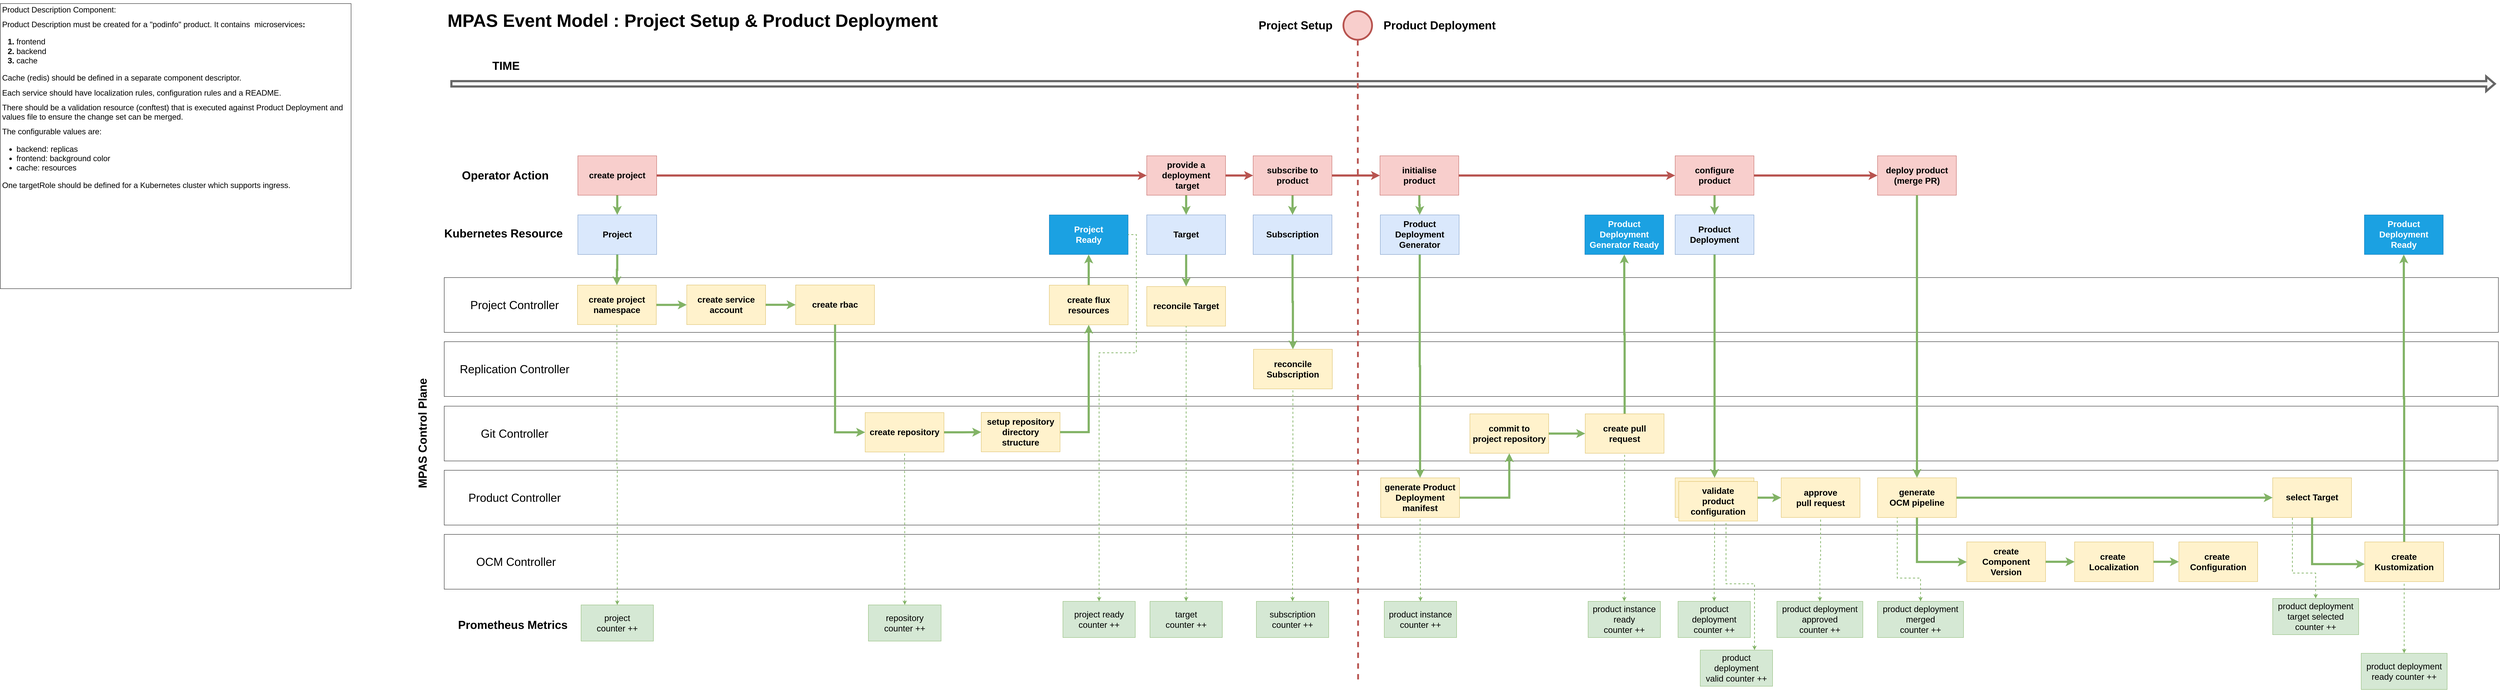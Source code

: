 <mxfile version="21.5.0" type="google" pages="2">
  <diagram name="event-model" id="Wfj8AiaFQGKIIE21bUQj">
    <mxGraphModel dx="7568" dy="3496" grid="0" gridSize="10" guides="1" tooltips="1" connect="1" arrows="1" fold="1" page="0" pageScale="1" pageWidth="850" pageHeight="1100" math="0" shadow="0">
      <root>
        <mxCell id="0" />
        <mxCell id="1" parent="0" />
        <mxCell id="24Jd7qota8Urgv1k8T98-17" value="Project Controller" style="text;html=1;align=center;verticalAlign=middle;resizable=0;points=[];autosize=1;strokeColor=none;fillColor=none;fontSize=32;container=1;movable=0;rotatable=0;deletable=0;editable=0;locked=1;connectable=0;" parent="1" vertex="1">
          <mxGeometry x="-358" y="312.5" width="265" height="50" as="geometry" />
        </mxCell>
        <mxCell id="24Jd7qota8Urgv1k8T98-34" value="Git Controller" style="text;html=1;align=center;verticalAlign=middle;resizable=0;points=[];autosize=1;strokeColor=none;fillColor=none;fontSize=32;container=1;movable=0;rotatable=0;deletable=0;editable=0;locked=1;connectable=0;" parent="1" vertex="1">
          <mxGeometry x="-329" y="671.5" width="207" height="50" as="geometry" />
        </mxCell>
        <mxCell id="24Jd7qota8Urgv1k8T98-37" value="Product Controller" style="text;html=1;align=center;verticalAlign=middle;resizable=0;points=[];autosize=1;strokeColor=none;fillColor=none;fontSize=32;container=1;movable=0;rotatable=0;deletable=0;editable=0;locked=1;connectable=0;" parent="1" vertex="1">
          <mxGeometry x="-363.5" y="850.5" width="276" height="50" as="geometry" />
        </mxCell>
        <mxCell id="24Jd7qota8Urgv1k8T98-40" value="OCM Controller" style="text;html=1;align=center;verticalAlign=middle;resizable=0;points=[];autosize=1;strokeColor=none;fillColor=none;fontSize=32;container=1;movable=0;rotatable=0;deletable=0;editable=0;locked=1;connectable=0;" parent="1" vertex="1">
          <mxGeometry x="-341.5" y="1029.5" width="240" height="50" as="geometry" />
        </mxCell>
        <mxCell id="qBDFfCMP4AuVNSvGdpCn-56" style="edgeStyle=orthogonalEdgeStyle;rounded=0;orthogonalLoop=1;jettySize=auto;html=1;strokeWidth=6;fillColor=#f8cecc;strokeColor=#b85450;" parent="1" source="qBDFfCMP4AuVNSvGdpCn-58" target="qBDFfCMP4AuVNSvGdpCn-61" edge="1">
          <mxGeometry relative="1" as="geometry" />
        </mxCell>
        <mxCell id="qBDFfCMP4AuVNSvGdpCn-57" value="" style="edgeStyle=orthogonalEdgeStyle;shape=connector;rounded=0;orthogonalLoop=1;jettySize=auto;html=1;labelBackgroundColor=default;strokeColor=#82b366;strokeWidth=6;fontFamily=Helvetica;fontSize=11;fontColor=default;endArrow=classic;fillColor=#d5e8d4;" parent="1" source="qBDFfCMP4AuVNSvGdpCn-58" target="qBDFfCMP4AuVNSvGdpCn-97" edge="1">
          <mxGeometry relative="1" as="geometry" />
        </mxCell>
        <mxCell id="qBDFfCMP4AuVNSvGdpCn-58" value="create project" style="rounded=0;whiteSpace=wrap;html=1;fillColor=#f8cecc;strokeColor=#b85450;fontStyle=1;fontSize=24;" parent="1" vertex="1">
          <mxGeometry x="-48" y="-79" width="220" height="110" as="geometry" />
        </mxCell>
        <mxCell id="qBDFfCMP4AuVNSvGdpCn-59" value="" style="edgeStyle=orthogonalEdgeStyle;shape=connector;rounded=0;orthogonalLoop=1;jettySize=auto;html=1;labelBackgroundColor=default;strokeColor=#b85450;strokeWidth=6;fontFamily=Helvetica;fontSize=11;fontColor=default;endArrow=classic;fillColor=#f8cecc;" parent="1" source="qBDFfCMP4AuVNSvGdpCn-61" target="qBDFfCMP4AuVNSvGdpCn-64" edge="1">
          <mxGeometry relative="1" as="geometry" />
        </mxCell>
        <mxCell id="qBDFfCMP4AuVNSvGdpCn-60" value="" style="edgeStyle=orthogonalEdgeStyle;shape=connector;rounded=0;orthogonalLoop=1;jettySize=auto;html=1;labelBackgroundColor=default;strokeColor=#82b366;strokeWidth=6;fontFamily=Helvetica;fontSize=11;fontColor=default;endArrow=classic;fillColor=#d5e8d4;" parent="1" source="qBDFfCMP4AuVNSvGdpCn-61" target="qBDFfCMP4AuVNSvGdpCn-90" edge="1">
          <mxGeometry relative="1" as="geometry" />
        </mxCell>
        <mxCell id="qBDFfCMP4AuVNSvGdpCn-61" value="provide a&lt;br&gt;deployment&lt;br&gt;&amp;nbsp;target" style="rounded=0;whiteSpace=wrap;html=1;fillColor=#f8cecc;strokeColor=#b85450;fontStyle=1;fontSize=24;" parent="1" vertex="1">
          <mxGeometry x="1540" y="-79" width="220" height="110" as="geometry" />
        </mxCell>
        <mxCell id="qBDFfCMP4AuVNSvGdpCn-62" value="" style="edgeStyle=orthogonalEdgeStyle;shape=connector;rounded=0;orthogonalLoop=1;jettySize=auto;html=1;labelBackgroundColor=default;strokeColor=#b85450;strokeWidth=6;fontFamily=Helvetica;fontSize=11;fontColor=default;endArrow=classic;fillColor=#f8cecc;" parent="1" source="qBDFfCMP4AuVNSvGdpCn-64" target="qBDFfCMP4AuVNSvGdpCn-67" edge="1">
          <mxGeometry relative="1" as="geometry" />
        </mxCell>
        <mxCell id="qBDFfCMP4AuVNSvGdpCn-63" value="" style="edgeStyle=orthogonalEdgeStyle;shape=connector;rounded=0;orthogonalLoop=1;jettySize=auto;html=1;labelBackgroundColor=default;strokeColor=#82b366;strokeWidth=6;fontFamily=Helvetica;fontSize=11;fontColor=default;endArrow=classic;fillColor=#d5e8d4;" parent="1" source="qBDFfCMP4AuVNSvGdpCn-64" target="qBDFfCMP4AuVNSvGdpCn-92" edge="1">
          <mxGeometry relative="1" as="geometry" />
        </mxCell>
        <mxCell id="qBDFfCMP4AuVNSvGdpCn-64" value="subscribe to&lt;br&gt;product" style="rounded=0;whiteSpace=wrap;html=1;fillColor=#f8cecc;strokeColor=#b85450;fontStyle=1;fontSize=24;" parent="1" vertex="1">
          <mxGeometry x="1837" y="-79" width="220" height="110" as="geometry" />
        </mxCell>
        <mxCell id="qBDFfCMP4AuVNSvGdpCn-65" style="edgeStyle=orthogonalEdgeStyle;shape=connector;rounded=0;orthogonalLoop=1;jettySize=auto;html=1;labelBackgroundColor=default;strokeColor=#b85450;strokeWidth=6;fontFamily=Helvetica;fontSize=11;fontColor=default;endArrow=classic;fillColor=#f8cecc;" parent="1" source="qBDFfCMP4AuVNSvGdpCn-67" target="qBDFfCMP4AuVNSvGdpCn-70" edge="1">
          <mxGeometry relative="1" as="geometry" />
        </mxCell>
        <mxCell id="qBDFfCMP4AuVNSvGdpCn-66" value="" style="edgeStyle=orthogonalEdgeStyle;shape=connector;rounded=0;orthogonalLoop=1;jettySize=auto;html=1;labelBackgroundColor=default;strokeColor=#82b366;strokeWidth=6;fontFamily=Helvetica;fontSize=11;fontColor=default;endArrow=classic;fillColor=#d5e8d4;" parent="1" source="qBDFfCMP4AuVNSvGdpCn-67" target="qBDFfCMP4AuVNSvGdpCn-94" edge="1">
          <mxGeometry relative="1" as="geometry" />
        </mxCell>
        <mxCell id="qBDFfCMP4AuVNSvGdpCn-67" value="initialise&lt;br&gt;product" style="rounded=0;whiteSpace=wrap;html=1;fillColor=#f8cecc;strokeColor=#b85450;fontStyle=1;fontSize=24;" parent="1" vertex="1">
          <mxGeometry x="2191" y="-79" width="220" height="110" as="geometry" />
        </mxCell>
        <mxCell id="qBDFfCMP4AuVNSvGdpCn-68" style="edgeStyle=orthogonalEdgeStyle;shape=connector;rounded=0;orthogonalLoop=1;jettySize=auto;html=1;labelBackgroundColor=default;strokeColor=#b85450;strokeWidth=6;fontFamily=Helvetica;fontSize=11;fontColor=default;endArrow=classic;fillColor=#f8cecc;" parent="1" source="qBDFfCMP4AuVNSvGdpCn-70" target="qBDFfCMP4AuVNSvGdpCn-71" edge="1">
          <mxGeometry relative="1" as="geometry" />
        </mxCell>
        <mxCell id="qBDFfCMP4AuVNSvGdpCn-69" value="" style="edgeStyle=orthogonalEdgeStyle;shape=connector;rounded=0;orthogonalLoop=1;jettySize=auto;html=1;labelBackgroundColor=default;strokeColor=#82b366;strokeWidth=6;fontFamily=Helvetica;fontSize=11;fontColor=default;endArrow=classic;fillColor=#d5e8d4;" parent="1" source="qBDFfCMP4AuVNSvGdpCn-70" target="qBDFfCMP4AuVNSvGdpCn-108" edge="1">
          <mxGeometry relative="1" as="geometry" />
        </mxCell>
        <mxCell id="qBDFfCMP4AuVNSvGdpCn-70" value="configure&lt;br style=&quot;font-size: 24px;&quot;&gt;product" style="rounded=0;whiteSpace=wrap;html=1;fillColor=#f8cecc;strokeColor=#b85450;fontStyle=1;fontSize=24;" parent="1" vertex="1">
          <mxGeometry x="3015" y="-79" width="220" height="110" as="geometry" />
        </mxCell>
        <mxCell id="qBDFfCMP4AuVNSvGdpCn-71" value="deploy product&lt;br&gt;(merge PR)" style="rounded=0;whiteSpace=wrap;html=1;fillColor=#f8cecc;strokeColor=#b85450;fontStyle=1;fontSize=24;" parent="1" vertex="1">
          <mxGeometry x="3580" y="-79" width="220" height="110" as="geometry" />
        </mxCell>
        <mxCell id="qBDFfCMP4AuVNSvGdpCn-72" value="" style="rounded=0;whiteSpace=wrap;html=1;movable=1;resizable=1;rotatable=1;deletable=1;editable=1;locked=0;connectable=1;" parent="1" vertex="1">
          <mxGeometry x="-421" y="261" width="5734" height="153" as="geometry" />
        </mxCell>
        <mxCell id="qBDFfCMP4AuVNSvGdpCn-73" value="Project Controller" style="text;html=1;align=center;verticalAlign=middle;resizable=0;points=[];autosize=1;strokeColor=none;fillColor=none;fontSize=32;container=1;movable=0;rotatable=0;deletable=0;editable=0;locked=1;connectable=0;" parent="1" vertex="1">
          <mxGeometry x="-358" y="312.5" width="265" height="50" as="geometry" />
        </mxCell>
        <mxCell id="qBDFfCMP4AuVNSvGdpCn-74" value="" style="edgeStyle=orthogonalEdgeStyle;shape=connector;rounded=0;orthogonalLoop=1;jettySize=auto;html=1;labelBackgroundColor=default;strokeColor=#82b366;strokeWidth=6;fontFamily=Helvetica;fontSize=11;fontColor=default;endArrow=classic;fillColor=#d5e8d4;" parent="1" source="qBDFfCMP4AuVNSvGdpCn-75" target="qBDFfCMP4AuVNSvGdpCn-126" edge="1">
          <mxGeometry relative="1" as="geometry" />
        </mxCell>
        <mxCell id="qBDFfCMP4AuVNSvGdpCn-75" value="create project&lt;br&gt;namespace" style="rounded=0;whiteSpace=wrap;html=1;fillColor=#fff2cc;strokeColor=#d6b656;fontStyle=1;fontSize=24;" parent="1" vertex="1">
          <mxGeometry x="-49" y="282.25" width="220" height="110" as="geometry" />
        </mxCell>
        <mxCell id="qBDFfCMP4AuVNSvGdpCn-76" value="create rbac" style="rounded=0;whiteSpace=wrap;html=1;fillColor=#fff2cc;strokeColor=#d6b656;fontStyle=1;fontSize=24;" parent="1" vertex="1">
          <mxGeometry x="560" y="281.75" width="220" height="110.5" as="geometry" />
        </mxCell>
        <mxCell id="qBDFfCMP4AuVNSvGdpCn-77" style="edgeStyle=orthogonalEdgeStyle;shape=connector;rounded=0;orthogonalLoop=1;jettySize=auto;html=1;entryX=0.5;entryY=1;entryDx=0;entryDy=0;labelBackgroundColor=default;strokeColor=#82b366;strokeWidth=6;fontFamily=Helvetica;fontSize=11;fontColor=default;endArrow=classic;fillColor=#d5e8d4;" parent="1" source="qBDFfCMP4AuVNSvGdpCn-78" target="qBDFfCMP4AuVNSvGdpCn-132" edge="1">
          <mxGeometry relative="1" as="geometry" />
        </mxCell>
        <mxCell id="qBDFfCMP4AuVNSvGdpCn-78" value="create flux&lt;br&gt;resources" style="rounded=0;whiteSpace=wrap;html=1;fillColor=#fff2cc;strokeColor=#d6b656;fontStyle=1;fontSize=24;" parent="1" vertex="1">
          <mxGeometry x="1268" y="282.25" width="220" height="110.5" as="geometry" />
        </mxCell>
        <mxCell id="qBDFfCMP4AuVNSvGdpCn-79" value="" style="rounded=0;whiteSpace=wrap;html=1;movable=1;resizable=1;rotatable=1;deletable=1;editable=1;locked=0;connectable=1;" parent="1" vertex="1">
          <mxGeometry x="-421" y="440" width="5734" height="153" as="geometry" />
        </mxCell>
        <mxCell id="qBDFfCMP4AuVNSvGdpCn-80" value="Replication Controller" style="text;html=1;align=center;verticalAlign=middle;resizable=1;points=[];autosize=1;strokeColor=none;fillColor=none;fontSize=32;container=1;movable=1;rotatable=1;deletable=1;editable=1;locked=0;connectable=1;" parent="1" vertex="1">
          <mxGeometry x="-387.5" y="491.5" width="324" height="50" as="geometry" />
        </mxCell>
        <mxCell id="qBDFfCMP4AuVNSvGdpCn-81" value="" style="rounded=0;whiteSpace=wrap;html=1;movable=1;resizable=1;rotatable=1;deletable=1;editable=1;locked=0;connectable=1;" parent="1" vertex="1">
          <mxGeometry x="-421" y="620" width="5733" height="153" as="geometry" />
        </mxCell>
        <mxCell id="qBDFfCMP4AuVNSvGdpCn-82" value="Git Controller" style="text;html=1;align=center;verticalAlign=middle;resizable=0;points=[];autosize=1;strokeColor=none;fillColor=none;fontSize=32;container=1;movable=0;rotatable=0;deletable=0;editable=0;locked=1;connectable=0;" parent="1" vertex="1">
          <mxGeometry x="-329" y="671.5" width="207" height="50" as="geometry" />
        </mxCell>
        <mxCell id="qBDFfCMP4AuVNSvGdpCn-83" style="edgeStyle=orthogonalEdgeStyle;shape=connector;rounded=0;orthogonalLoop=1;jettySize=auto;html=1;entryX=0;entryY=0.5;entryDx=0;entryDy=0;labelBackgroundColor=default;strokeColor=#82b366;strokeWidth=6;fontFamily=Helvetica;fontSize=11;fontColor=default;endArrow=classic;fillColor=#d5e8d4;" parent="1" source="qBDFfCMP4AuVNSvGdpCn-84" target="qBDFfCMP4AuVNSvGdpCn-136" edge="1">
          <mxGeometry relative="1" as="geometry" />
        </mxCell>
        <mxCell id="qBDFfCMP4AuVNSvGdpCn-84" value="create repository" style="rounded=0;whiteSpace=wrap;html=1;fillColor=#fff2cc;strokeColor=#d6b656;fontStyle=1;fontSize=24;" parent="1" vertex="1">
          <mxGeometry x="754" y="638" width="220" height="110" as="geometry" />
        </mxCell>
        <mxCell id="qBDFfCMP4AuVNSvGdpCn-85" value="" style="rounded=0;whiteSpace=wrap;html=1;movable=1;resizable=1;rotatable=1;deletable=1;editable=1;locked=0;connectable=1;" parent="1" vertex="1">
          <mxGeometry x="-421" y="799" width="5733" height="153" as="geometry" />
        </mxCell>
        <mxCell id="qBDFfCMP4AuVNSvGdpCn-86" value="Product Controller" style="text;html=1;align=center;verticalAlign=middle;resizable=0;points=[];autosize=1;strokeColor=none;fillColor=none;fontSize=32;container=1;movable=0;rotatable=0;deletable=0;editable=0;locked=1;connectable=0;" parent="1" vertex="1">
          <mxGeometry x="-363.5" y="850.5" width="276" height="50" as="geometry" />
        </mxCell>
        <mxCell id="qBDFfCMP4AuVNSvGdpCn-87" value="" style="rounded=0;whiteSpace=wrap;html=1;movable=1;resizable=1;rotatable=1;deletable=1;editable=1;locked=0;connectable=1;" parent="1" vertex="1">
          <mxGeometry x="-421" y="978" width="5737" height="153" as="geometry" />
        </mxCell>
        <mxCell id="qBDFfCMP4AuVNSvGdpCn-88" value="OCM Controller" style="text;html=1;align=center;verticalAlign=middle;resizable=0;points=[];autosize=1;strokeColor=none;fillColor=none;fontSize=32;container=1;movable=0;rotatable=0;deletable=0;editable=0;locked=1;connectable=0;" parent="1" vertex="1">
          <mxGeometry x="-341.5" y="1029.5" width="240" height="50" as="geometry" />
        </mxCell>
        <mxCell id="qBDFfCMP4AuVNSvGdpCn-89" value="" style="edgeStyle=orthogonalEdgeStyle;shape=connector;rounded=0;orthogonalLoop=1;jettySize=auto;html=1;labelBackgroundColor=default;strokeColor=#82b366;strokeWidth=6;fontFamily=Helvetica;fontSize=11;fontColor=default;endArrow=classic;fillColor=#d5e8d4;" parent="1" source="qBDFfCMP4AuVNSvGdpCn-90" target="qBDFfCMP4AuVNSvGdpCn-119" edge="1">
          <mxGeometry relative="1" as="geometry" />
        </mxCell>
        <mxCell id="qBDFfCMP4AuVNSvGdpCn-90" value="Target" style="rounded=0;whiteSpace=wrap;html=1;fillColor=#dae8fc;strokeColor=#6c8ebf;fontStyle=1;fontSize=24;" parent="1" vertex="1">
          <mxGeometry x="1540" y="86" width="220" height="110.5" as="geometry" />
        </mxCell>
        <mxCell id="qBDFfCMP4AuVNSvGdpCn-91" style="edgeStyle=orthogonalEdgeStyle;shape=connector;rounded=0;orthogonalLoop=1;jettySize=auto;html=1;labelBackgroundColor=default;strokeColor=#82b366;strokeWidth=6;fontFamily=Helvetica;fontSize=11;fontColor=default;endArrow=classic;fillColor=#d5e8d4;" parent="1" source="qBDFfCMP4AuVNSvGdpCn-92" target="qBDFfCMP4AuVNSvGdpCn-95" edge="1">
          <mxGeometry relative="1" as="geometry" />
        </mxCell>
        <mxCell id="qBDFfCMP4AuVNSvGdpCn-92" value="Subscription" style="rounded=0;whiteSpace=wrap;html=1;fillColor=#dae8fc;strokeColor=#6c8ebf;fontStyle=1;fontSize=24;" parent="1" vertex="1">
          <mxGeometry x="1837" y="86" width="220" height="110.5" as="geometry" />
        </mxCell>
        <mxCell id="qBDFfCMP4AuVNSvGdpCn-93" style="edgeStyle=orthogonalEdgeStyle;shape=connector;rounded=0;orthogonalLoop=1;jettySize=auto;html=1;labelBackgroundColor=default;strokeColor=#82b366;strokeWidth=6;fontFamily=Helvetica;fontSize=11;fontColor=default;endArrow=classic;fillColor=#d5e8d4;" parent="1" source="qBDFfCMP4AuVNSvGdpCn-94" target="qBDFfCMP4AuVNSvGdpCn-99" edge="1">
          <mxGeometry relative="1" as="geometry" />
        </mxCell>
        <mxCell id="qBDFfCMP4AuVNSvGdpCn-94" value="Product&lt;br&gt;Deployment Generator" style="rounded=0;whiteSpace=wrap;html=1;fillColor=#dae8fc;strokeColor=#6c8ebf;fontStyle=1;fontSize=24;" parent="1" vertex="1">
          <mxGeometry x="2192" y="86" width="220" height="110.5" as="geometry" />
        </mxCell>
        <mxCell id="qBDFfCMP4AuVNSvGdpCn-95" value="reconcile Subscription" style="rounded=0;whiteSpace=wrap;html=1;fillColor=#fff2cc;strokeColor=#d6b656;fontStyle=1;fontSize=24;" parent="1" vertex="1">
          <mxGeometry x="1838" y="461.25" width="220" height="110.5" as="geometry" />
        </mxCell>
        <mxCell id="qBDFfCMP4AuVNSvGdpCn-96" value="" style="edgeStyle=orthogonalEdgeStyle;shape=connector;rounded=0;orthogonalLoop=1;jettySize=auto;html=1;labelBackgroundColor=default;strokeColor=#82b366;strokeWidth=6;fontFamily=Helvetica;fontSize=11;fontColor=default;endArrow=classic;fillColor=#d5e8d4;" parent="1" source="qBDFfCMP4AuVNSvGdpCn-97" target="qBDFfCMP4AuVNSvGdpCn-75" edge="1">
          <mxGeometry relative="1" as="geometry" />
        </mxCell>
        <mxCell id="qBDFfCMP4AuVNSvGdpCn-97" value="Project" style="rounded=0;whiteSpace=wrap;html=1;fillColor=#dae8fc;strokeColor=#6c8ebf;fontStyle=1;fontSize=24;" parent="1" vertex="1">
          <mxGeometry x="-48" y="86" width="220" height="110.5" as="geometry" />
        </mxCell>
        <mxCell id="qBDFfCMP4AuVNSvGdpCn-98" style="edgeStyle=orthogonalEdgeStyle;shape=connector;rounded=0;orthogonalLoop=1;jettySize=auto;html=1;labelBackgroundColor=default;strokeColor=#82b366;strokeWidth=6;fontFamily=Helvetica;fontSize=11;fontColor=default;endArrow=classic;fillColor=#d5e8d4;" parent="1" source="qBDFfCMP4AuVNSvGdpCn-99" target="qBDFfCMP4AuVNSvGdpCn-101" edge="1">
          <mxGeometry relative="1" as="geometry" />
        </mxCell>
        <mxCell id="qBDFfCMP4AuVNSvGdpCn-99" value="generate Product Deployment manifest" style="rounded=0;whiteSpace=wrap;html=1;fillColor=#fff2cc;strokeColor=#d6b656;fontStyle=1;fontSize=24;" parent="1" vertex="1">
          <mxGeometry x="2193" y="820.25" width="220" height="110.5" as="geometry" />
        </mxCell>
        <mxCell id="qBDFfCMP4AuVNSvGdpCn-100" value="" style="edgeStyle=orthogonalEdgeStyle;shape=connector;rounded=0;orthogonalLoop=1;jettySize=auto;html=1;labelBackgroundColor=default;strokeColor=#82b366;strokeWidth=6;fontFamily=Helvetica;fontSize=11;fontColor=default;endArrow=classic;fillColor=#d5e8d4;" parent="1" source="qBDFfCMP4AuVNSvGdpCn-101" target="qBDFfCMP4AuVNSvGdpCn-103" edge="1">
          <mxGeometry relative="1" as="geometry" />
        </mxCell>
        <mxCell id="qBDFfCMP4AuVNSvGdpCn-101" value="commit to&lt;br&gt;project repository" style="rounded=0;whiteSpace=wrap;html=1;fillColor=#fff2cc;strokeColor=#d6b656;fontStyle=1;fontSize=24;" parent="1" vertex="1">
          <mxGeometry x="2442" y="641.5" width="220" height="110" as="geometry" />
        </mxCell>
        <mxCell id="qBDFfCMP4AuVNSvGdpCn-102" style="edgeStyle=orthogonalEdgeStyle;shape=connector;rounded=0;orthogonalLoop=1;jettySize=auto;html=1;labelBackgroundColor=default;strokeColor=#82b366;strokeWidth=6;fontFamily=Helvetica;fontSize=11;fontColor=default;endArrow=classic;fillColor=#d5e8d4;" parent="1" source="qBDFfCMP4AuVNSvGdpCn-103" target="qBDFfCMP4AuVNSvGdpCn-133" edge="1">
          <mxGeometry relative="1" as="geometry" />
        </mxCell>
        <mxCell id="qBDFfCMP4AuVNSvGdpCn-103" value="create pull&lt;br&gt;request" style="rounded=0;whiteSpace=wrap;html=1;fillColor=#fff2cc;strokeColor=#d6b656;fontStyle=1;fontSize=24;" parent="1" vertex="1">
          <mxGeometry x="2764" y="641.5" width="220" height="110" as="geometry" />
        </mxCell>
        <mxCell id="qBDFfCMP4AuVNSvGdpCn-104" value="" style="edgeStyle=orthogonalEdgeStyle;shape=connector;rounded=0;orthogonalLoop=1;jettySize=auto;html=1;labelBackgroundColor=default;strokeColor=#82b366;strokeWidth=6;fontFamily=Helvetica;fontSize=11;fontColor=default;endArrow=classic;fillColor=#d5e8d4;" parent="1" source="qBDFfCMP4AuVNSvGdpCn-105" target="qBDFfCMP4AuVNSvGdpCn-106" edge="1">
          <mxGeometry relative="1" as="geometry" />
        </mxCell>
        <mxCell id="qBDFfCMP4AuVNSvGdpCn-105" value="validate&lt;br&gt;product&lt;br&gt;configuration" style="rounded=0;whiteSpace=wrap;html=1;fillColor=#fff2cc;strokeColor=#d6b656;fontStyle=1;fontSize=24;" parent="1" vertex="1">
          <mxGeometry x="3015" y="820.25" width="220" height="110.5" as="geometry" />
        </mxCell>
        <mxCell id="qBDFfCMP4AuVNSvGdpCn-106" value="approve&lt;br&gt;pull request" style="rounded=0;whiteSpace=wrap;html=1;fillColor=#fff2cc;strokeColor=#d6b656;fontStyle=1;fontSize=24;" parent="1" vertex="1">
          <mxGeometry x="3311" y="820.25" width="220" height="110.5" as="geometry" />
        </mxCell>
        <mxCell id="qBDFfCMP4AuVNSvGdpCn-107" style="edgeStyle=orthogonalEdgeStyle;shape=connector;rounded=0;orthogonalLoop=1;jettySize=auto;html=1;labelBackgroundColor=default;strokeColor=#82b366;strokeWidth=6;fontFamily=Helvetica;fontSize=11;fontColor=default;endArrow=classic;fillColor=#d5e8d4;" parent="1" source="qBDFfCMP4AuVNSvGdpCn-108" target="qBDFfCMP4AuVNSvGdpCn-105" edge="1">
          <mxGeometry relative="1" as="geometry" />
        </mxCell>
        <mxCell id="qBDFfCMP4AuVNSvGdpCn-108" value="Product Deployment" style="rounded=0;whiteSpace=wrap;html=1;fillColor=#dae8fc;strokeColor=#6c8ebf;fontStyle=1;fontSize=24;" parent="1" vertex="1">
          <mxGeometry x="3015" y="86" width="220" height="110.5" as="geometry" />
        </mxCell>
        <mxCell id="qBDFfCMP4AuVNSvGdpCn-109" value="" style="edgeStyle=orthogonalEdgeStyle;shape=connector;rounded=0;orthogonalLoop=1;jettySize=auto;html=1;labelBackgroundColor=default;strokeColor=#82b366;strokeWidth=6;fontFamily=Helvetica;fontSize=11;fontColor=default;endArrow=classic;fillColor=#d5e8d4;" parent="1" source="qBDFfCMP4AuVNSvGdpCn-111" target="qBDFfCMP4AuVNSvGdpCn-113" edge="1">
          <mxGeometry relative="1" as="geometry">
            <Array as="points">
              <mxPoint x="3690" y="1055" />
            </Array>
          </mxGeometry>
        </mxCell>
        <mxCell id="qBDFfCMP4AuVNSvGdpCn-110" style="edgeStyle=orthogonalEdgeStyle;shape=connector;rounded=0;orthogonalLoop=1;jettySize=auto;html=1;labelBackgroundColor=default;strokeColor=#82b366;strokeWidth=6;fontFamily=Helvetica;fontSize=11;fontColor=default;endArrow=classic;fillColor=#d5e8d4;" parent="1" source="qBDFfCMP4AuVNSvGdpCn-111" target="qBDFfCMP4AuVNSvGdpCn-122" edge="1">
          <mxGeometry relative="1" as="geometry" />
        </mxCell>
        <mxCell id="qBDFfCMP4AuVNSvGdpCn-111" value="generate&lt;br&gt;OCM pipeline" style="rounded=0;whiteSpace=wrap;html=1;fillColor=#fff2cc;strokeColor=#d6b656;fontStyle=1;fontSize=24;" parent="1" vertex="1">
          <mxGeometry x="3580" y="820.12" width="220" height="110.75" as="geometry" />
        </mxCell>
        <mxCell id="qBDFfCMP4AuVNSvGdpCn-112" value="" style="edgeStyle=orthogonalEdgeStyle;shape=connector;rounded=0;orthogonalLoop=1;jettySize=auto;html=1;labelBackgroundColor=default;strokeColor=#82b366;strokeWidth=6;fontFamily=Helvetica;fontSize=11;fontColor=default;endArrow=classic;fillColor=#d5e8d4;" parent="1" source="qBDFfCMP4AuVNSvGdpCn-113" target="qBDFfCMP4AuVNSvGdpCn-115" edge="1">
          <mxGeometry relative="1" as="geometry" />
        </mxCell>
        <mxCell id="qBDFfCMP4AuVNSvGdpCn-113" value="create&lt;br&gt;Component Version" style="rounded=0;whiteSpace=wrap;html=1;fillColor=#fff2cc;strokeColor=#d6b656;fontStyle=1;fontSize=24;" parent="1" vertex="1">
          <mxGeometry x="3829" y="999.13" width="220" height="110.75" as="geometry" />
        </mxCell>
        <mxCell id="qBDFfCMP4AuVNSvGdpCn-114" value="" style="edgeStyle=orthogonalEdgeStyle;shape=connector;rounded=0;orthogonalLoop=1;jettySize=auto;html=1;labelBackgroundColor=default;strokeColor=#82b366;strokeWidth=6;fontFamily=Helvetica;fontSize=11;fontColor=default;endArrow=classic;fillColor=#d5e8d4;" parent="1" source="qBDFfCMP4AuVNSvGdpCn-115" target="qBDFfCMP4AuVNSvGdpCn-116" edge="1">
          <mxGeometry relative="1" as="geometry" />
        </mxCell>
        <mxCell id="qBDFfCMP4AuVNSvGdpCn-115" value="create&amp;nbsp;&lt;br&gt;Localization" style="rounded=0;whiteSpace=wrap;html=1;fillColor=#fff2cc;strokeColor=#d6b656;fontStyle=1;fontSize=24;" parent="1" vertex="1">
          <mxGeometry x="4130" y="999.13" width="220" height="110.75" as="geometry" />
        </mxCell>
        <mxCell id="qBDFfCMP4AuVNSvGdpCn-116" value="create&amp;nbsp;&lt;br&gt;Configuration" style="rounded=0;whiteSpace=wrap;html=1;fillColor=#fff2cc;strokeColor=#d6b656;fontStyle=1;fontSize=24;" parent="1" vertex="1">
          <mxGeometry x="4421" y="999.13" width="220" height="110.75" as="geometry" />
        </mxCell>
        <mxCell id="qBDFfCMP4AuVNSvGdpCn-117" style="edgeStyle=orthogonalEdgeStyle;shape=connector;rounded=0;orthogonalLoop=1;jettySize=auto;html=1;labelBackgroundColor=default;strokeColor=#82b366;strokeWidth=6;fontFamily=Helvetica;fontSize=11;fontColor=default;endArrow=classic;fillColor=#d5e8d4;" parent="1" source="qBDFfCMP4AuVNSvGdpCn-118" target="qBDFfCMP4AuVNSvGdpCn-134" edge="1">
          <mxGeometry relative="1" as="geometry" />
        </mxCell>
        <mxCell id="qBDFfCMP4AuVNSvGdpCn-118" value="create Kustomization" style="rounded=0;whiteSpace=wrap;html=1;fillColor=#fff2cc;strokeColor=#d6b656;fontStyle=1;fontSize=24;" parent="1" vertex="1">
          <mxGeometry x="4940" y="999.13" width="220" height="110.75" as="geometry" />
        </mxCell>
        <mxCell id="qBDFfCMP4AuVNSvGdpCn-119" value="reconcile Target" style="rounded=0;whiteSpace=wrap;html=1;fillColor=#fff2cc;strokeColor=#d6b656;fontStyle=1;fontSize=24;" parent="1" vertex="1">
          <mxGeometry x="1540" y="286" width="220" height="110.5" as="geometry" />
        </mxCell>
        <mxCell id="qBDFfCMP4AuVNSvGdpCn-120" style="edgeStyle=orthogonalEdgeStyle;shape=connector;rounded=0;orthogonalLoop=1;jettySize=auto;html=1;labelBackgroundColor=default;strokeColor=#82b366;strokeWidth=6;fontFamily=Helvetica;fontSize=11;fontColor=default;endArrow=classic;fillColor=#d5e8d4;entryX=0.5;entryY=0;entryDx=0;entryDy=0;" parent="1" source="qBDFfCMP4AuVNSvGdpCn-71" target="qBDFfCMP4AuVNSvGdpCn-111" edge="1">
          <mxGeometry relative="1" as="geometry">
            <mxPoint x="3455.111" y="820.13" as="targetPoint" />
          </mxGeometry>
        </mxCell>
        <mxCell id="qBDFfCMP4AuVNSvGdpCn-121" value="" style="edgeStyle=orthogonalEdgeStyle;shape=connector;rounded=0;orthogonalLoop=1;jettySize=auto;html=1;labelBackgroundColor=default;strokeColor=#82b366;strokeWidth=6;fontFamily=Helvetica;fontSize=11;fontColor=default;endArrow=classic;fillColor=#d5e8d4;" parent="1" source="qBDFfCMP4AuVNSvGdpCn-122" target="qBDFfCMP4AuVNSvGdpCn-118" edge="1">
          <mxGeometry relative="1" as="geometry">
            <Array as="points">
              <mxPoint x="4793" y="1061" />
            </Array>
          </mxGeometry>
        </mxCell>
        <mxCell id="qBDFfCMP4AuVNSvGdpCn-122" value="select Target" style="rounded=0;whiteSpace=wrap;html=1;fillColor=#fff2cc;strokeColor=#d6b656;fontStyle=1;fontSize=24;" parent="1" vertex="1">
          <mxGeometry x="4683" y="820.12" width="220" height="110.75" as="geometry" />
        </mxCell>
        <mxCell id="qBDFfCMP4AuVNSvGdpCn-123" value="&lt;span style=&quot;font-size: 32px;&quot;&gt;Operator Action&lt;/span&gt;" style="text;html=1;align=center;verticalAlign=middle;resizable=0;points=[];autosize=1;strokeColor=none;fillColor=none;fontSize=11;fontFamily=Helvetica;fontColor=default;fontStyle=1" parent="1" vertex="1">
          <mxGeometry x="-381" y="-49" width="260" height="50" as="geometry" />
        </mxCell>
        <mxCell id="qBDFfCMP4AuVNSvGdpCn-124" value="&lt;span style=&quot;font-size: 32px;&quot;&gt;Kubernetes Resource&lt;/span&gt;" style="text;html=1;align=center;verticalAlign=middle;resizable=0;points=[];autosize=1;strokeColor=none;fillColor=none;fontSize=11;fontFamily=Helvetica;fontColor=default;fontStyle=1" parent="1" vertex="1">
          <mxGeometry x="-430.5" y="113" width="349" height="50" as="geometry" />
        </mxCell>
        <mxCell id="qBDFfCMP4AuVNSvGdpCn-125" value="" style="edgeStyle=orthogonalEdgeStyle;shape=connector;rounded=0;orthogonalLoop=1;jettySize=auto;html=1;labelBackgroundColor=default;strokeColor=#82b366;strokeWidth=6;fontFamily=Helvetica;fontSize=11;fontColor=default;endArrow=classic;fillColor=#d5e8d4;" parent="1" source="qBDFfCMP4AuVNSvGdpCn-126" target="qBDFfCMP4AuVNSvGdpCn-76" edge="1">
          <mxGeometry relative="1" as="geometry" />
        </mxCell>
        <mxCell id="qBDFfCMP4AuVNSvGdpCn-126" value="create service&lt;br&gt;account" style="rounded=0;whiteSpace=wrap;html=1;fillColor=#fff2cc;strokeColor=#d6b656;fontStyle=1;fontSize=24;" parent="1" vertex="1">
          <mxGeometry x="256" y="281.75" width="220" height="110.5" as="geometry" />
        </mxCell>
        <mxCell id="qBDFfCMP4AuVNSvGdpCn-127" value="&lt;span style=&quot;font-size: 32px;&quot;&gt;MPAS Control Plane&lt;/span&gt;" style="text;html=1;align=center;verticalAlign=middle;resizable=0;points=[];autosize=1;strokeColor=none;fillColor=none;fontSize=11;fontFamily=Helvetica;fontColor=default;fontStyle=1;rotation=-90;" parent="1" vertex="1">
          <mxGeometry x="-644" y="671.5" width="325" height="50" as="geometry" />
        </mxCell>
        <mxCell id="qBDFfCMP4AuVNSvGdpCn-128" value="" style="shape=flexArrow;endArrow=classic;html=1;rounded=0;labelBackgroundColor=default;strokeColor=#666666;strokeWidth=6;fontFamily=Helvetica;fontSize=11;fontColor=default;fillColor=#f5f5f5;" parent="1" edge="1">
          <mxGeometry width="50" height="50" relative="1" as="geometry">
            <mxPoint x="-404" y="-280" as="sourcePoint" />
            <mxPoint x="5306" y="-280" as="targetPoint" />
          </mxGeometry>
        </mxCell>
        <mxCell id="qBDFfCMP4AuVNSvGdpCn-129" value="&lt;font style=&quot;font-size: 32px;&quot;&gt;TIME&lt;/font&gt;" style="text;html=1;align=center;verticalAlign=middle;resizable=0;points=[];autosize=1;strokeColor=none;fillColor=none;fontSize=11;fontFamily=Helvetica;fontColor=default;fontStyle=1" parent="1" vertex="1">
          <mxGeometry x="-296" y="-355" width="94" height="50" as="geometry" />
        </mxCell>
        <mxCell id="qBDFfCMP4AuVNSvGdpCn-130" value="&lt;font style=&quot;font-size: 50px;&quot;&gt;&lt;b&gt;MPAS Event Model : Project Setup &amp;amp; Product Deployment&lt;/b&gt;&lt;/font&gt;" style="text;html=1;align=center;verticalAlign=middle;resizable=0;points=[];autosize=1;strokeColor=none;fillColor=none;fontSize=11;fontFamily=Helvetica;fontColor=default;" parent="1" vertex="1">
          <mxGeometry x="-421" y="-493" width="1386" height="72" as="geometry" />
        </mxCell>
        <mxCell id="qBDFfCMP4AuVNSvGdpCn-131" value="&lt;h1&gt;&lt;span style=&quot;font-weight: normal;&quot;&gt;Product Description Component:&lt;/span&gt;&lt;/h1&gt;&lt;h1&gt;&lt;span style=&quot;font-weight: normal;&quot;&gt;Product Description must be created for a &quot;podinfo&quot; product. It contains&lt;/span&gt;&amp;nbsp; &lt;span style=&quot;font-weight: normal;&quot;&gt;microservices&lt;/span&gt;:&lt;/h1&gt;&lt;h1&gt;&lt;ol&gt;&lt;li&gt;&lt;span style=&quot;font-weight: normal;&quot;&gt;frontend&lt;/span&gt;&lt;/li&gt;&lt;li&gt;&lt;span style=&quot;font-weight: normal;&quot;&gt;backend&lt;/span&gt;&lt;/li&gt;&lt;li&gt;&lt;span style=&quot;font-weight: normal;&quot;&gt;cache&lt;/span&gt;&lt;/li&gt;&lt;/ol&gt;&lt;/h1&gt;&lt;h1&gt;&lt;span style=&quot;font-weight: normal;&quot;&gt;Cache (redis) should be defined in a separate component descriptor.&lt;/span&gt;&lt;/h1&gt;&lt;h1&gt;&lt;span style=&quot;font-weight: normal;&quot;&gt;Each service should have localization rules, configuration rules and a README.&lt;/span&gt;&lt;/h1&gt;&lt;h1&gt;&lt;span style=&quot;font-weight: normal;&quot;&gt;There should be a validation resource (conftest) that is executed against&amp;nbsp;Product Deployment and values file to ensure the change set can be merged.&lt;/span&gt;&lt;/h1&gt;&lt;h1&gt;&lt;span style=&quot;font-weight: normal;&quot;&gt;The configurable values are:&lt;/span&gt;&lt;/h1&gt;&lt;h1&gt;&lt;ul&gt;&lt;li&gt;&lt;span style=&quot;font-weight: normal;&quot;&gt;backend: replicas&lt;/span&gt;&lt;/li&gt;&lt;li&gt;&lt;span style=&quot;font-weight: normal;&quot;&gt;frontend: background color&lt;/span&gt;&lt;/li&gt;&lt;li&gt;&lt;span style=&quot;font-weight: normal;&quot;&gt;cache: resources&lt;/span&gt;&lt;/li&gt;&lt;/ul&gt;&lt;/h1&gt;&lt;h1&gt;&lt;span style=&quot;font-weight: normal;&quot;&gt;One targetRole should be defined for a Kubernetes cluster which supports ingress.&lt;/span&gt;&lt;/h1&gt;&lt;div&gt;&lt;br&gt;&lt;/div&gt;" style="text;html=1;strokeColor=default;fillColor=none;spacing=5;spacingTop=-20;whiteSpace=wrap;overflow=hidden;rounded=0;fontSize=11;fontFamily=Helvetica;fontColor=default;" parent="1" vertex="1">
          <mxGeometry x="-1660" y="-504" width="979" height="796" as="geometry" />
        </mxCell>
        <mxCell id="qBDFfCMP4AuVNSvGdpCn-132" value="Project&lt;br&gt;Ready" style="rounded=0;whiteSpace=wrap;html=1;fillColor=#1ba1e2;strokeColor=#006EAF;fontStyle=1;fontSize=24;fontColor=#ffffff;" parent="1" vertex="1">
          <mxGeometry x="1268" y="86" width="220" height="110.5" as="geometry" />
        </mxCell>
        <mxCell id="qBDFfCMP4AuVNSvGdpCn-133" value="Product&lt;br&gt;Deployment Generator Ready" style="rounded=0;whiteSpace=wrap;html=1;fillColor=#1ba1e2;strokeColor=#006EAF;fontStyle=1;fontSize=24;fontColor=#ffffff;" parent="1" vertex="1">
          <mxGeometry x="2763" y="86" width="220" height="110.5" as="geometry" />
        </mxCell>
        <mxCell id="qBDFfCMP4AuVNSvGdpCn-134" value="Product Deployment&lt;br&gt;Ready" style="rounded=0;whiteSpace=wrap;html=1;fillColor=#1ba1e2;strokeColor=#006EAF;fontStyle=1;fontSize=24;fontColor=#ffffff;" parent="1" vertex="1">
          <mxGeometry x="4939" y="86" width="220" height="110.5" as="geometry" />
        </mxCell>
        <mxCell id="qBDFfCMP4AuVNSvGdpCn-135" style="edgeStyle=orthogonalEdgeStyle;shape=connector;rounded=0;orthogonalLoop=1;jettySize=auto;html=1;labelBackgroundColor=default;strokeColor=#82b366;strokeWidth=6;fontFamily=Helvetica;fontSize=11;fontColor=default;endArrow=classic;fillColor=#d5e8d4;" parent="1" source="qBDFfCMP4AuVNSvGdpCn-136" target="qBDFfCMP4AuVNSvGdpCn-78" edge="1">
          <mxGeometry relative="1" as="geometry">
            <Array as="points">
              <mxPoint x="1378" y="692" />
            </Array>
          </mxGeometry>
        </mxCell>
        <mxCell id="qBDFfCMP4AuVNSvGdpCn-136" value="setup repository&lt;br&gt;directory &lt;br&gt;structure" style="rounded=0;whiteSpace=wrap;html=1;fillColor=#fff2cc;strokeColor=#d6b656;fontStyle=1;fontSize=24;" parent="1" vertex="1">
          <mxGeometry x="1078" y="637.5" width="220" height="110" as="geometry" />
        </mxCell>
        <mxCell id="qBDFfCMP4AuVNSvGdpCn-137" style="edgeStyle=orthogonalEdgeStyle;shape=connector;rounded=0;orthogonalLoop=1;jettySize=auto;html=1;entryX=0;entryY=0.5;entryDx=0;entryDy=0;labelBackgroundColor=default;strokeColor=#82b366;strokeWidth=6;fontFamily=Helvetica;fontSize=11;fontColor=default;endArrow=classic;fillColor=#d5e8d4;" parent="1" source="qBDFfCMP4AuVNSvGdpCn-76" target="qBDFfCMP4AuVNSvGdpCn-84" edge="1">
          <mxGeometry relative="1" as="geometry" />
        </mxCell>
        <mxCell id="qBDFfCMP4AuVNSvGdpCn-138" style="edgeStyle=orthogonalEdgeStyle;shape=connector;rounded=0;orthogonalLoop=1;jettySize=auto;html=1;labelBackgroundColor=default;strokeColor=#82b366;strokeWidth=2;fontFamily=Helvetica;fontSize=11;fontColor=default;endArrow=none;fillColor=#d5e8d4;dashed=1;startArrow=classic;startFill=1;endFill=0;" parent="1" source="qBDFfCMP4AuVNSvGdpCn-139" target="qBDFfCMP4AuVNSvGdpCn-119" edge="1">
          <mxGeometry relative="1" as="geometry" />
        </mxCell>
        <mxCell id="qBDFfCMP4AuVNSvGdpCn-139" value="target&lt;br&gt;counter ++" style="rounded=0;whiteSpace=wrap;html=1;fontFamily=Helvetica;fontSize=24;fillColor=#d5e8d4;strokeColor=#82b366;" parent="1" vertex="1">
          <mxGeometry x="1549" y="1165" width="202" height="101" as="geometry" />
        </mxCell>
        <mxCell id="qBDFfCMP4AuVNSvGdpCn-140" style="edgeStyle=orthogonalEdgeStyle;shape=connector;rounded=0;orthogonalLoop=1;jettySize=auto;html=1;dashed=1;labelBackgroundColor=default;strokeColor=#82b366;strokeWidth=2;fontFamily=Helvetica;fontSize=11;fontColor=default;endArrow=none;fillColor=#d5e8d4;startArrow=classic;startFill=1;endFill=0;" parent="1" source="qBDFfCMP4AuVNSvGdpCn-141" target="qBDFfCMP4AuVNSvGdpCn-132" edge="1">
          <mxGeometry relative="1" as="geometry">
            <Array as="points">
              <mxPoint x="1407" y="471" />
              <mxPoint x="1511" y="471" />
              <mxPoint x="1511" y="141" />
            </Array>
          </mxGeometry>
        </mxCell>
        <mxCell id="qBDFfCMP4AuVNSvGdpCn-141" value="project ready&lt;br&gt;counter ++" style="rounded=0;whiteSpace=wrap;html=1;fontFamily=Helvetica;fontSize=24;fillColor=#d5e8d4;strokeColor=#82b366;" parent="1" vertex="1">
          <mxGeometry x="1306" y="1165" width="202" height="101" as="geometry" />
        </mxCell>
        <mxCell id="qBDFfCMP4AuVNSvGdpCn-142" value="&lt;span style=&quot;font-size: 32px;&quot;&gt;Prometheus Metrics&lt;/span&gt;" style="text;html=1;align=center;verticalAlign=middle;resizable=0;points=[];autosize=1;strokeColor=none;fillColor=none;fontSize=11;fontFamily=Helvetica;fontColor=default;fontStyle=1" parent="1" vertex="1">
          <mxGeometry x="-392" y="1206" width="324" height="50" as="geometry" />
        </mxCell>
        <mxCell id="qBDFfCMP4AuVNSvGdpCn-143" style="edgeStyle=orthogonalEdgeStyle;shape=connector;rounded=0;orthogonalLoop=1;jettySize=auto;html=1;dashed=1;labelBackgroundColor=default;strokeColor=#82b366;strokeWidth=2;fontFamily=Helvetica;fontSize=11;fontColor=default;endArrow=none;fillColor=#d5e8d4;startArrow=classic;startFill=1;endFill=0;" parent="1" source="qBDFfCMP4AuVNSvGdpCn-144" target="qBDFfCMP4AuVNSvGdpCn-84" edge="1">
          <mxGeometry relative="1" as="geometry" />
        </mxCell>
        <mxCell id="qBDFfCMP4AuVNSvGdpCn-144" value="repository&lt;br&gt;counter ++" style="rounded=0;whiteSpace=wrap;html=1;fontFamily=Helvetica;fontSize=24;fillColor=#d5e8d4;strokeColor=#82b366;" parent="1" vertex="1">
          <mxGeometry x="763" y="1175" width="203" height="101" as="geometry" />
        </mxCell>
        <mxCell id="qBDFfCMP4AuVNSvGdpCn-145" style="edgeStyle=orthogonalEdgeStyle;shape=connector;rounded=0;orthogonalLoop=1;jettySize=auto;html=1;dashed=1;labelBackgroundColor=default;strokeColor=#82b366;strokeWidth=2;fontFamily=Helvetica;fontSize=11;fontColor=default;endArrow=none;fillColor=#d5e8d4;startArrow=classic;startFill=1;endFill=0;" parent="1" source="qBDFfCMP4AuVNSvGdpCn-146" target="qBDFfCMP4AuVNSvGdpCn-95" edge="1">
          <mxGeometry relative="1" as="geometry" />
        </mxCell>
        <mxCell id="qBDFfCMP4AuVNSvGdpCn-146" value="subscription&lt;br&gt;counter ++" style="rounded=0;whiteSpace=wrap;html=1;fontFamily=Helvetica;fontSize=24;fillColor=#d5e8d4;strokeColor=#82b366;" parent="1" vertex="1">
          <mxGeometry x="1846" y="1165" width="202" height="101" as="geometry" />
        </mxCell>
        <mxCell id="qBDFfCMP4AuVNSvGdpCn-147" style="edgeStyle=orthogonalEdgeStyle;shape=connector;rounded=0;orthogonalLoop=1;jettySize=auto;html=1;dashed=1;labelBackgroundColor=default;strokeColor=#82b366;strokeWidth=2;fontFamily=Helvetica;fontSize=11;fontColor=default;endArrow=none;fillColor=#d5e8d4;startArrow=classic;startFill=1;endFill=0;" parent="1" source="qBDFfCMP4AuVNSvGdpCn-148" target="qBDFfCMP4AuVNSvGdpCn-103" edge="1">
          <mxGeometry relative="1" as="geometry" />
        </mxCell>
        <mxCell id="qBDFfCMP4AuVNSvGdpCn-148" value="product instance&lt;br&gt;ready&lt;br&gt;counter ++" style="rounded=0;whiteSpace=wrap;html=1;fontFamily=Helvetica;fontSize=24;fillColor=#d5e8d4;strokeColor=#82b366;" parent="1" vertex="1">
          <mxGeometry x="2772" y="1165" width="202" height="101" as="geometry" />
        </mxCell>
        <mxCell id="qBDFfCMP4AuVNSvGdpCn-149" style="edgeStyle=orthogonalEdgeStyle;shape=connector;rounded=0;orthogonalLoop=1;jettySize=auto;html=1;dashed=1;labelBackgroundColor=default;strokeColor=#82b366;strokeWidth=2;fontFamily=Helvetica;fontSize=11;fontColor=default;endArrow=none;fillColor=#d5e8d4;startArrow=classic;startFill=1;endFill=0;" parent="1" source="qBDFfCMP4AuVNSvGdpCn-150" target="qBDFfCMP4AuVNSvGdpCn-75" edge="1">
          <mxGeometry relative="1" as="geometry" />
        </mxCell>
        <mxCell id="qBDFfCMP4AuVNSvGdpCn-150" value="project&lt;br&gt;counter ++" style="rounded=0;whiteSpace=wrap;html=1;fontFamily=Helvetica;fontSize=24;fillColor=#d5e8d4;strokeColor=#82b366;" parent="1" vertex="1">
          <mxGeometry x="-39" y="1175" width="202" height="101" as="geometry" />
        </mxCell>
        <mxCell id="qBDFfCMP4AuVNSvGdpCn-151" style="edgeStyle=orthogonalEdgeStyle;shape=connector;rounded=0;orthogonalLoop=1;jettySize=auto;html=1;dashed=1;labelBackgroundColor=default;strokeColor=#82b366;strokeWidth=2;fontFamily=Helvetica;fontSize=11;fontColor=default;endArrow=none;fillColor=#d5e8d4;startArrow=classic;startFill=1;endFill=0;" parent="1" source="qBDFfCMP4AuVNSvGdpCn-152" target="qBDFfCMP4AuVNSvGdpCn-99" edge="1">
          <mxGeometry relative="1" as="geometry" />
        </mxCell>
        <mxCell id="qBDFfCMP4AuVNSvGdpCn-152" value="product instance&lt;br&gt;counter ++" style="rounded=0;whiteSpace=wrap;html=1;fontFamily=Helvetica;fontSize=24;fillColor=#d5e8d4;strokeColor=#82b366;" parent="1" vertex="1">
          <mxGeometry x="2203" y="1165" width="202" height="101" as="geometry" />
        </mxCell>
        <mxCell id="qBDFfCMP4AuVNSvGdpCn-153" style="edgeStyle=orthogonalEdgeStyle;shape=connector;rounded=0;orthogonalLoop=1;jettySize=auto;html=1;dashed=1;labelBackgroundColor=default;strokeColor=#82b366;strokeWidth=2;fontFamily=Helvetica;fontSize=11;fontColor=default;endArrow=none;fillColor=#d5e8d4;startArrow=classic;startFill=1;endFill=0;" parent="1" source="qBDFfCMP4AuVNSvGdpCn-154" target="qBDFfCMP4AuVNSvGdpCn-105" edge="1">
          <mxGeometry relative="1" as="geometry" />
        </mxCell>
        <mxCell id="qBDFfCMP4AuVNSvGdpCn-154" value="product deployment&lt;br&gt;counter ++" style="rounded=0;whiteSpace=wrap;html=1;fontFamily=Helvetica;fontSize=24;fillColor=#d5e8d4;strokeColor=#82b366;" parent="1" vertex="1">
          <mxGeometry x="3023" y="1165" width="202" height="101" as="geometry" />
        </mxCell>
        <mxCell id="qBDFfCMP4AuVNSvGdpCn-155" style="edgeStyle=orthogonalEdgeStyle;shape=connector;rounded=0;orthogonalLoop=1;jettySize=auto;html=1;dashed=1;labelBackgroundColor=default;strokeColor=#82b366;strokeWidth=2;fontFamily=Helvetica;fontSize=11;fontColor=default;endArrow=none;fillColor=#d5e8d4;exitX=0.75;exitY=0;exitDx=0;exitDy=0;startArrow=classic;startFill=1;endFill=0;" parent="1" source="qBDFfCMP4AuVNSvGdpCn-156" target="qBDFfCMP4AuVNSvGdpCn-105" edge="1">
          <mxGeometry relative="1" as="geometry">
            <Array as="points">
              <mxPoint x="3237" y="1116" />
              <mxPoint x="3157" y="1116" />
            </Array>
          </mxGeometry>
        </mxCell>
        <mxCell id="qBDFfCMP4AuVNSvGdpCn-156" value="product deployment&lt;br&gt;valid counter ++" style="rounded=0;whiteSpace=wrap;html=1;fontFamily=Helvetica;fontSize=24;fillColor=#d5e8d4;strokeColor=#82b366;" parent="1" vertex="1">
          <mxGeometry x="3085" y="1301" width="202" height="101" as="geometry" />
        </mxCell>
        <mxCell id="qBDFfCMP4AuVNSvGdpCn-157" style="edgeStyle=orthogonalEdgeStyle;shape=connector;rounded=0;orthogonalLoop=1;jettySize=auto;html=1;dashed=1;labelBackgroundColor=default;strokeColor=#82b366;strokeWidth=2;fontFamily=Helvetica;fontSize=11;fontColor=default;endArrow=none;fillColor=#d5e8d4;startArrow=classic;startFill=1;endFill=0;" parent="1" source="qBDFfCMP4AuVNSvGdpCn-158" target="qBDFfCMP4AuVNSvGdpCn-106" edge="1">
          <mxGeometry relative="1" as="geometry" />
        </mxCell>
        <mxCell id="qBDFfCMP4AuVNSvGdpCn-158" value="product deployment&lt;br&gt;approved &lt;br&gt;counter ++" style="rounded=0;whiteSpace=wrap;html=1;fontFamily=Helvetica;fontSize=24;fillColor=#d5e8d4;strokeColor=#82b366;" parent="1" vertex="1">
          <mxGeometry x="3299" y="1165" width="240" height="101" as="geometry" />
        </mxCell>
        <mxCell id="qBDFfCMP4AuVNSvGdpCn-159" style="edgeStyle=orthogonalEdgeStyle;shape=connector;rounded=0;orthogonalLoop=1;jettySize=auto;html=1;entryX=0.25;entryY=1;entryDx=0;entryDy=0;dashed=1;labelBackgroundColor=default;strokeColor=#82b366;strokeWidth=2;fontFamily=Helvetica;fontSize=11;fontColor=default;endArrow=none;fillColor=#d5e8d4;startArrow=classic;startFill=1;endFill=0;" parent="1" source="qBDFfCMP4AuVNSvGdpCn-160" target="qBDFfCMP4AuVNSvGdpCn-111" edge="1">
          <mxGeometry relative="1" as="geometry">
            <Array as="points">
              <mxPoint x="3700" y="1100" />
              <mxPoint x="3635" y="1100" />
            </Array>
          </mxGeometry>
        </mxCell>
        <mxCell id="qBDFfCMP4AuVNSvGdpCn-160" value="product deployment&lt;br&gt;merged&lt;br&gt;counter ++" style="rounded=0;whiteSpace=wrap;html=1;fontFamily=Helvetica;fontSize=24;fillColor=#d5e8d4;strokeColor=#82b366;" parent="1" vertex="1">
          <mxGeometry x="3580" y="1165" width="240" height="101" as="geometry" />
        </mxCell>
        <mxCell id="qBDFfCMP4AuVNSvGdpCn-161" style="edgeStyle=orthogonalEdgeStyle;shape=connector;rounded=0;orthogonalLoop=1;jettySize=auto;html=1;entryX=0.25;entryY=1;entryDx=0;entryDy=0;dashed=1;labelBackgroundColor=default;strokeColor=#82b366;strokeWidth=2;fontFamily=Helvetica;fontSize=11;fontColor=default;endArrow=none;fillColor=#d5e8d4;startArrow=classic;startFill=1;endFill=0;" parent="1" source="qBDFfCMP4AuVNSvGdpCn-162" target="qBDFfCMP4AuVNSvGdpCn-122" edge="1">
          <mxGeometry relative="1" as="geometry">
            <Array as="points">
              <mxPoint x="4803" y="1086" />
              <mxPoint x="4738" y="1086" />
            </Array>
          </mxGeometry>
        </mxCell>
        <mxCell id="qBDFfCMP4AuVNSvGdpCn-162" value="product deployment&lt;br&gt;target selected&lt;br&gt;counter ++" style="rounded=0;whiteSpace=wrap;html=1;fontFamily=Helvetica;fontSize=24;fillColor=#d5e8d4;strokeColor=#82b366;" parent="1" vertex="1">
          <mxGeometry x="4683" y="1157" width="240" height="101" as="geometry" />
        </mxCell>
        <mxCell id="qBDFfCMP4AuVNSvGdpCn-163" style="edgeStyle=orthogonalEdgeStyle;shape=connector;rounded=0;orthogonalLoop=1;jettySize=auto;html=1;dashed=1;labelBackgroundColor=default;strokeColor=#82b366;strokeWidth=2;fontFamily=Helvetica;fontSize=11;fontColor=default;endArrow=none;fillColor=#d5e8d4;startArrow=classic;startFill=1;endFill=0;" parent="1" source="qBDFfCMP4AuVNSvGdpCn-164" target="qBDFfCMP4AuVNSvGdpCn-118" edge="1">
          <mxGeometry relative="1" as="geometry" />
        </mxCell>
        <mxCell id="qBDFfCMP4AuVNSvGdpCn-164" value="product deployment&lt;br&gt;ready counter ++" style="rounded=0;whiteSpace=wrap;html=1;fontFamily=Helvetica;fontSize=24;fillColor=#d5e8d4;strokeColor=#82b366;" parent="1" vertex="1">
          <mxGeometry x="4930" y="1310" width="240" height="101" as="geometry" />
        </mxCell>
        <mxCell id="qBDFfCMP4AuVNSvGdpCn-165" value="" style="endArrow=none;dashed=1;html=1;rounded=0;labelBackgroundColor=default;strokeColor=#b85450;strokeWidth=5;fontFamily=Helvetica;fontSize=11;fontColor=default;fillColor=#f8cecc;shape=connector;" parent="1" source="qBDFfCMP4AuVNSvGdpCn-167" edge="1">
          <mxGeometry width="50" height="50" relative="1" as="geometry">
            <mxPoint x="2130" y="1383" as="sourcePoint" />
            <mxPoint x="2130" y="-470" as="targetPoint" />
          </mxGeometry>
        </mxCell>
        <mxCell id="qBDFfCMP4AuVNSvGdpCn-166" value="" style="endArrow=none;dashed=1;html=1;rounded=0;labelBackgroundColor=default;strokeColor=#b85450;strokeWidth=5;fontFamily=Helvetica;fontSize=11;fontColor=default;fillColor=#f8cecc;shape=connector;" parent="1" target="qBDFfCMP4AuVNSvGdpCn-167" edge="1">
          <mxGeometry width="50" height="50" relative="1" as="geometry">
            <mxPoint x="2130" y="1383" as="sourcePoint" />
            <mxPoint x="2130" y="-470" as="targetPoint" />
          </mxGeometry>
        </mxCell>
        <mxCell id="qBDFfCMP4AuVNSvGdpCn-167" value="" style="ellipse;whiteSpace=wrap;html=1;aspect=fixed;fontFamily=Helvetica;fontSize=11;fillColor=#f8cecc;strokeColor=#b85450;strokeWidth=5;" parent="1" vertex="1">
          <mxGeometry x="2089" y="-483" width="80" height="80" as="geometry" />
        </mxCell>
        <mxCell id="qBDFfCMP4AuVNSvGdpCn-168" value="Project Setup" style="text;html=1;align=center;verticalAlign=middle;resizable=0;points=[];autosize=1;strokeColor=none;fillColor=none;fontSize=32;fontFamily=Helvetica;fontColor=default;fontStyle=1" parent="1" vertex="1">
          <mxGeometry x="1843" y="-468" width="224" height="50" as="geometry" />
        </mxCell>
        <mxCell id="qBDFfCMP4AuVNSvGdpCn-169" value="Product Deployment" style="text;html=1;align=center;verticalAlign=middle;resizable=0;points=[];autosize=1;strokeColor=none;fillColor=none;fontSize=32;fontFamily=Helvetica;fontColor=default;fontStyle=1" parent="1" vertex="1">
          <mxGeometry x="2191" y="-468" width="331" height="50" as="geometry" />
        </mxCell>
        <mxCell id="lKdnSuT2KFTi1Tn7JFJN-1" value="validate&lt;br&gt;product&lt;br&gt;configuration" style="rounded=0;whiteSpace=wrap;html=1;fillColor=#fff2cc;strokeColor=#d6b656;fontStyle=1;fontSize=24;" parent="1" vertex="1">
          <mxGeometry x="3025" y="830.25" width="220" height="110.5" as="geometry" />
        </mxCell>
      </root>
    </mxGraphModel>
  </diagram>
  <diagram id="cNBf3dphFHl21WmH_SpL" name="bootstrap">
    <mxGraphModel grid="0" page="1" gridSize="10" guides="1" tooltips="1" connect="1" arrows="1" fold="1" pageScale="1" pageWidth="850" pageHeight="1100" math="0" shadow="0">
      <root>
        <mxCell id="0" />
        <mxCell id="1" parent="0" />
        <mxCell id="M8VXxiBGEfHf2mh--UUg-1" value="Project Controller" style="text;html=1;align=center;verticalAlign=middle;resizable=0;points=[];autosize=1;strokeColor=none;fillColor=none;fontSize=32;container=1;movable=0;rotatable=0;deletable=0;editable=0;locked=1;connectable=0;" vertex="1" parent="1">
          <mxGeometry x="-358" y="312.5" width="265" height="50" as="geometry" />
        </mxCell>
        <mxCell id="M8VXxiBGEfHf2mh--UUg-2" value="Git Controller" style="text;html=1;align=center;verticalAlign=middle;resizable=0;points=[];autosize=1;strokeColor=none;fillColor=none;fontSize=32;container=1;movable=0;rotatable=0;deletable=0;editable=0;locked=1;connectable=0;" vertex="1" parent="1">
          <mxGeometry x="-329" y="671.5" width="207" height="50" as="geometry" />
        </mxCell>
        <mxCell id="M8VXxiBGEfHf2mh--UUg-3" value="Product Controller" style="text;html=1;align=center;verticalAlign=middle;resizable=0;points=[];autosize=1;strokeColor=none;fillColor=none;fontSize=32;container=1;movable=0;rotatable=0;deletable=0;editable=0;locked=1;connectable=0;" vertex="1" parent="1">
          <mxGeometry x="-363.5" y="850.5" width="276" height="50" as="geometry" />
        </mxCell>
        <mxCell id="M8VXxiBGEfHf2mh--UUg-4" value="OCM Controller" style="text;html=1;align=center;verticalAlign=middle;resizable=0;points=[];autosize=1;strokeColor=none;fillColor=none;fontSize=32;container=1;movable=0;rotatable=0;deletable=0;editable=0;locked=1;connectable=0;" vertex="1" parent="1">
          <mxGeometry x="-341.5" y="1029.5" width="240" height="50" as="geometry" />
        </mxCell>
        <mxCell id="M8VXxiBGEfHf2mh--UUg-5" style="edgeStyle=orthogonalEdgeStyle;rounded=0;orthogonalLoop=1;jettySize=auto;html=1;strokeWidth=6;fillColor=#f8cecc;strokeColor=#b85450;" edge="1" parent="1" source="M8VXxiBGEfHf2mh--UUg-7" target="M8VXxiBGEfHf2mh--UUg-10">
          <mxGeometry relative="1" as="geometry" />
        </mxCell>
        <mxCell id="M8VXxiBGEfHf2mh--UUg-6" value="" style="edgeStyle=orthogonalEdgeStyle;shape=connector;rounded=0;orthogonalLoop=1;jettySize=auto;html=1;labelBackgroundColor=default;strokeColor=#82b366;strokeWidth=6;fontFamily=Helvetica;fontSize=11;fontColor=default;endArrow=classic;fillColor=#d5e8d4;" edge="1" parent="1" source="M8VXxiBGEfHf2mh--UUg-7" target="M8VXxiBGEfHf2mh--UUg-46">
          <mxGeometry relative="1" as="geometry" />
        </mxCell>
        <mxCell id="M8VXxiBGEfHf2mh--UUg-7" value="transfer&lt;br&gt;component" style="rounded=0;whiteSpace=wrap;html=1;fillColor=#f8cecc;strokeColor=#b85450;fontStyle=1;fontSize=24;" vertex="1" parent="1">
          <mxGeometry x="-48" y="-79" width="220" height="110" as="geometry" />
        </mxCell>
        <mxCell id="M8VXxiBGEfHf2mh--UUg-8" value="" style="edgeStyle=orthogonalEdgeStyle;shape=connector;rounded=0;orthogonalLoop=1;jettySize=auto;html=1;labelBackgroundColor=default;strokeColor=#b85450;strokeWidth=6;fontFamily=Helvetica;fontSize=11;fontColor=default;endArrow=classic;fillColor=#f8cecc;" edge="1" parent="1" source="M8VXxiBGEfHf2mh--UUg-10" target="M8VXxiBGEfHf2mh--UUg-13">
          <mxGeometry relative="1" as="geometry" />
        </mxCell>
        <mxCell id="M8VXxiBGEfHf2mh--UUg-9" value="" style="edgeStyle=orthogonalEdgeStyle;shape=connector;rounded=0;orthogonalLoop=1;jettySize=auto;html=1;labelBackgroundColor=default;strokeColor=#82b366;strokeWidth=6;fontFamily=Helvetica;fontSize=11;fontColor=default;endArrow=classic;fillColor=#d5e8d4;" edge="1" parent="1" source="M8VXxiBGEfHf2mh--UUg-10" target="M8VXxiBGEfHf2mh--UUg-39">
          <mxGeometry relative="1" as="geometry" />
        </mxCell>
        <mxCell id="M8VXxiBGEfHf2mh--UUg-10" value="provide a&lt;br&gt;deployment&lt;br&gt;&amp;nbsp;target" style="rounded=0;whiteSpace=wrap;html=1;fillColor=#f8cecc;strokeColor=#b85450;fontStyle=1;fontSize=24;" vertex="1" parent="1">
          <mxGeometry x="1540" y="-79" width="220" height="110" as="geometry" />
        </mxCell>
        <mxCell id="M8VXxiBGEfHf2mh--UUg-11" value="" style="edgeStyle=orthogonalEdgeStyle;shape=connector;rounded=0;orthogonalLoop=1;jettySize=auto;html=1;labelBackgroundColor=default;strokeColor=#b85450;strokeWidth=6;fontFamily=Helvetica;fontSize=11;fontColor=default;endArrow=classic;fillColor=#f8cecc;" edge="1" parent="1" source="M8VXxiBGEfHf2mh--UUg-13" target="M8VXxiBGEfHf2mh--UUg-16">
          <mxGeometry relative="1" as="geometry" />
        </mxCell>
        <mxCell id="M8VXxiBGEfHf2mh--UUg-12" value="" style="edgeStyle=orthogonalEdgeStyle;shape=connector;rounded=0;orthogonalLoop=1;jettySize=auto;html=1;labelBackgroundColor=default;strokeColor=#82b366;strokeWidth=6;fontFamily=Helvetica;fontSize=11;fontColor=default;endArrow=classic;fillColor=#d5e8d4;" edge="1" parent="1" source="M8VXxiBGEfHf2mh--UUg-13" target="M8VXxiBGEfHf2mh--UUg-41">
          <mxGeometry relative="1" as="geometry" />
        </mxCell>
        <mxCell id="M8VXxiBGEfHf2mh--UUg-13" value="subscribe to&lt;br&gt;product" style="rounded=0;whiteSpace=wrap;html=1;fillColor=#f8cecc;strokeColor=#b85450;fontStyle=1;fontSize=24;" vertex="1" parent="1">
          <mxGeometry x="1837" y="-79" width="220" height="110" as="geometry" />
        </mxCell>
        <mxCell id="M8VXxiBGEfHf2mh--UUg-14" style="edgeStyle=orthogonalEdgeStyle;shape=connector;rounded=0;orthogonalLoop=1;jettySize=auto;html=1;labelBackgroundColor=default;strokeColor=#b85450;strokeWidth=6;fontFamily=Helvetica;fontSize=11;fontColor=default;endArrow=classic;fillColor=#f8cecc;" edge="1" parent="1" source="M8VXxiBGEfHf2mh--UUg-16" target="M8VXxiBGEfHf2mh--UUg-19">
          <mxGeometry relative="1" as="geometry" />
        </mxCell>
        <mxCell id="M8VXxiBGEfHf2mh--UUg-15" value="" style="edgeStyle=orthogonalEdgeStyle;shape=connector;rounded=0;orthogonalLoop=1;jettySize=auto;html=1;labelBackgroundColor=default;strokeColor=#82b366;strokeWidth=6;fontFamily=Helvetica;fontSize=11;fontColor=default;endArrow=classic;fillColor=#d5e8d4;" edge="1" parent="1" source="M8VXxiBGEfHf2mh--UUg-16" target="M8VXxiBGEfHf2mh--UUg-43">
          <mxGeometry relative="1" as="geometry" />
        </mxCell>
        <mxCell id="M8VXxiBGEfHf2mh--UUg-16" value="initialise&lt;br&gt;product" style="rounded=0;whiteSpace=wrap;html=1;fillColor=#f8cecc;strokeColor=#b85450;fontStyle=1;fontSize=24;" vertex="1" parent="1">
          <mxGeometry x="2191" y="-79" width="220" height="110" as="geometry" />
        </mxCell>
        <mxCell id="M8VXxiBGEfHf2mh--UUg-17" style="edgeStyle=orthogonalEdgeStyle;shape=connector;rounded=0;orthogonalLoop=1;jettySize=auto;html=1;labelBackgroundColor=default;strokeColor=#b85450;strokeWidth=6;fontFamily=Helvetica;fontSize=11;fontColor=default;endArrow=classic;fillColor=#f8cecc;" edge="1" parent="1" source="M8VXxiBGEfHf2mh--UUg-19" target="M8VXxiBGEfHf2mh--UUg-20">
          <mxGeometry relative="1" as="geometry" />
        </mxCell>
        <mxCell id="M8VXxiBGEfHf2mh--UUg-18" value="" style="edgeStyle=orthogonalEdgeStyle;shape=connector;rounded=0;orthogonalLoop=1;jettySize=auto;html=1;labelBackgroundColor=default;strokeColor=#82b366;strokeWidth=6;fontFamily=Helvetica;fontSize=11;fontColor=default;endArrow=classic;fillColor=#d5e8d4;" edge="1" parent="1" source="M8VXxiBGEfHf2mh--UUg-19" target="M8VXxiBGEfHf2mh--UUg-57">
          <mxGeometry relative="1" as="geometry" />
        </mxCell>
        <mxCell id="M8VXxiBGEfHf2mh--UUg-19" value="configure&lt;br style=&quot;font-size: 24px;&quot;&gt;product" style="rounded=0;whiteSpace=wrap;html=1;fillColor=#f8cecc;strokeColor=#b85450;fontStyle=1;fontSize=24;" vertex="1" parent="1">
          <mxGeometry x="3015" y="-79" width="220" height="110" as="geometry" />
        </mxCell>
        <mxCell id="M8VXxiBGEfHf2mh--UUg-20" value="deploy product&lt;br&gt;(merge PR)" style="rounded=0;whiteSpace=wrap;html=1;fillColor=#f8cecc;strokeColor=#b85450;fontStyle=1;fontSize=24;" vertex="1" parent="1">
          <mxGeometry x="3580" y="-79" width="220" height="110" as="geometry" />
        </mxCell>
        <mxCell id="M8VXxiBGEfHf2mh--UUg-21" value="" style="rounded=0;whiteSpace=wrap;html=1;movable=1;resizable=1;rotatable=1;deletable=1;editable=1;locked=0;connectable=1;" vertex="1" parent="1">
          <mxGeometry x="-421" y="261" width="5734" height="153" as="geometry" />
        </mxCell>
        <mxCell id="M8VXxiBGEfHf2mh--UUg-22" value="Project Controller" style="text;html=1;align=center;verticalAlign=middle;resizable=0;points=[];autosize=1;strokeColor=none;fillColor=none;fontSize=32;container=1;movable=0;rotatable=0;deletable=0;editable=0;locked=1;connectable=0;" vertex="1" parent="1">
          <mxGeometry x="-358" y="312.5" width="265" height="50" as="geometry" />
        </mxCell>
        <mxCell id="M8VXxiBGEfHf2mh--UUg-23" value="" style="edgeStyle=orthogonalEdgeStyle;shape=connector;rounded=0;orthogonalLoop=1;jettySize=auto;html=1;labelBackgroundColor=default;strokeColor=#82b366;strokeWidth=6;fontFamily=Helvetica;fontSize=11;fontColor=default;endArrow=classic;fillColor=#d5e8d4;" edge="1" parent="1" source="M8VXxiBGEfHf2mh--UUg-24" target="M8VXxiBGEfHf2mh--UUg-75">
          <mxGeometry relative="1" as="geometry" />
        </mxCell>
        <mxCell id="M8VXxiBGEfHf2mh--UUg-24" value="create project&lt;br&gt;namespace" style="rounded=0;whiteSpace=wrap;html=1;fillColor=#fff2cc;strokeColor=#d6b656;fontStyle=1;fontSize=24;" vertex="1" parent="1">
          <mxGeometry x="-49" y="282.25" width="220" height="110" as="geometry" />
        </mxCell>
        <mxCell id="M8VXxiBGEfHf2mh--UUg-25" value="create rbac" style="rounded=0;whiteSpace=wrap;html=1;fillColor=#fff2cc;strokeColor=#d6b656;fontStyle=1;fontSize=24;" vertex="1" parent="1">
          <mxGeometry x="560" y="281.75" width="220" height="110.5" as="geometry" />
        </mxCell>
        <mxCell id="M8VXxiBGEfHf2mh--UUg-26" style="edgeStyle=orthogonalEdgeStyle;shape=connector;rounded=0;orthogonalLoop=1;jettySize=auto;html=1;entryX=0.5;entryY=1;entryDx=0;entryDy=0;labelBackgroundColor=default;strokeColor=#82b366;strokeWidth=6;fontFamily=Helvetica;fontSize=11;fontColor=default;endArrow=classic;fillColor=#d5e8d4;" edge="1" parent="1" source="M8VXxiBGEfHf2mh--UUg-27" target="M8VXxiBGEfHf2mh--UUg-81">
          <mxGeometry relative="1" as="geometry" />
        </mxCell>
        <mxCell id="M8VXxiBGEfHf2mh--UUg-27" value="create flux&lt;br&gt;resources" style="rounded=0;whiteSpace=wrap;html=1;fillColor=#fff2cc;strokeColor=#d6b656;fontStyle=1;fontSize=24;" vertex="1" parent="1">
          <mxGeometry x="1268" y="282.25" width="220" height="110.5" as="geometry" />
        </mxCell>
        <mxCell id="M8VXxiBGEfHf2mh--UUg-28" value="" style="rounded=0;whiteSpace=wrap;html=1;movable=1;resizable=1;rotatable=1;deletable=1;editable=1;locked=0;connectable=1;" vertex="1" parent="1">
          <mxGeometry x="-421" y="440" width="5734" height="153" as="geometry" />
        </mxCell>
        <mxCell id="M8VXxiBGEfHf2mh--UUg-29" value="Replication Controller" style="text;html=1;align=center;verticalAlign=middle;resizable=1;points=[];autosize=1;strokeColor=none;fillColor=none;fontSize=32;container=1;movable=1;rotatable=1;deletable=1;editable=1;locked=0;connectable=1;" vertex="1" parent="1">
          <mxGeometry x="-387.5" y="491.5" width="324" height="50" as="geometry" />
        </mxCell>
        <mxCell id="M8VXxiBGEfHf2mh--UUg-30" value="" style="rounded=0;whiteSpace=wrap;html=1;movable=1;resizable=1;rotatable=1;deletable=1;editable=1;locked=0;connectable=1;" vertex="1" parent="1">
          <mxGeometry x="-421" y="620" width="5733" height="153" as="geometry" />
        </mxCell>
        <mxCell id="M8VXxiBGEfHf2mh--UUg-31" value="Git Controller" style="text;html=1;align=center;verticalAlign=middle;resizable=0;points=[];autosize=1;strokeColor=none;fillColor=none;fontSize=32;container=1;movable=0;rotatable=0;deletable=0;editable=0;locked=1;connectable=0;" vertex="1" parent="1">
          <mxGeometry x="-329" y="671.5" width="207" height="50" as="geometry" />
        </mxCell>
        <mxCell id="M8VXxiBGEfHf2mh--UUg-32" style="edgeStyle=orthogonalEdgeStyle;shape=connector;rounded=0;orthogonalLoop=1;jettySize=auto;html=1;entryX=0;entryY=0.5;entryDx=0;entryDy=0;labelBackgroundColor=default;strokeColor=#82b366;strokeWidth=6;fontFamily=Helvetica;fontSize=11;fontColor=default;endArrow=classic;fillColor=#d5e8d4;" edge="1" parent="1" source="M8VXxiBGEfHf2mh--UUg-33" target="M8VXxiBGEfHf2mh--UUg-85">
          <mxGeometry relative="1" as="geometry" />
        </mxCell>
        <mxCell id="M8VXxiBGEfHf2mh--UUg-33" value="create repository" style="rounded=0;whiteSpace=wrap;html=1;fillColor=#fff2cc;strokeColor=#d6b656;fontStyle=1;fontSize=24;" vertex="1" parent="1">
          <mxGeometry x="754" y="638" width="220" height="110" as="geometry" />
        </mxCell>
        <mxCell id="M8VXxiBGEfHf2mh--UUg-34" value="" style="rounded=0;whiteSpace=wrap;html=1;movable=1;resizable=1;rotatable=1;deletable=1;editable=1;locked=0;connectable=1;" vertex="1" parent="1">
          <mxGeometry x="-421" y="799" width="5733" height="153" as="geometry" />
        </mxCell>
        <mxCell id="M8VXxiBGEfHf2mh--UUg-35" value="Product Controller" style="text;html=1;align=center;verticalAlign=middle;resizable=0;points=[];autosize=1;strokeColor=none;fillColor=none;fontSize=32;container=1;movable=0;rotatable=0;deletable=0;editable=0;locked=1;connectable=0;" vertex="1" parent="1">
          <mxGeometry x="-363.5" y="850.5" width="276" height="50" as="geometry" />
        </mxCell>
        <mxCell id="M8VXxiBGEfHf2mh--UUg-36" value="" style="rounded=0;whiteSpace=wrap;html=1;movable=1;resizable=1;rotatable=1;deletable=1;editable=1;locked=0;connectable=1;" vertex="1" parent="1">
          <mxGeometry x="-421" y="978" width="5737" height="153" as="geometry" />
        </mxCell>
        <mxCell id="M8VXxiBGEfHf2mh--UUg-37" value="OCM Controller" style="text;html=1;align=center;verticalAlign=middle;resizable=0;points=[];autosize=1;strokeColor=none;fillColor=none;fontSize=32;container=1;movable=0;rotatable=0;deletable=0;editable=0;locked=1;connectable=0;" vertex="1" parent="1">
          <mxGeometry x="-341.5" y="1029.5" width="240" height="50" as="geometry" />
        </mxCell>
        <mxCell id="M8VXxiBGEfHf2mh--UUg-38" value="" style="edgeStyle=orthogonalEdgeStyle;shape=connector;rounded=0;orthogonalLoop=1;jettySize=auto;html=1;labelBackgroundColor=default;strokeColor=#82b366;strokeWidth=6;fontFamily=Helvetica;fontSize=11;fontColor=default;endArrow=classic;fillColor=#d5e8d4;" edge="1" parent="1" source="M8VXxiBGEfHf2mh--UUg-39" target="M8VXxiBGEfHf2mh--UUg-68">
          <mxGeometry relative="1" as="geometry" />
        </mxCell>
        <mxCell id="M8VXxiBGEfHf2mh--UUg-39" value="Target" style="rounded=0;whiteSpace=wrap;html=1;fillColor=#dae8fc;strokeColor=#6c8ebf;fontStyle=1;fontSize=24;" vertex="1" parent="1">
          <mxGeometry x="1540" y="86" width="220" height="110.5" as="geometry" />
        </mxCell>
        <mxCell id="M8VXxiBGEfHf2mh--UUg-40" style="edgeStyle=orthogonalEdgeStyle;shape=connector;rounded=0;orthogonalLoop=1;jettySize=auto;html=1;labelBackgroundColor=default;strokeColor=#82b366;strokeWidth=6;fontFamily=Helvetica;fontSize=11;fontColor=default;endArrow=classic;fillColor=#d5e8d4;" edge="1" parent="1" source="M8VXxiBGEfHf2mh--UUg-41" target="M8VXxiBGEfHf2mh--UUg-44">
          <mxGeometry relative="1" as="geometry" />
        </mxCell>
        <mxCell id="M8VXxiBGEfHf2mh--UUg-41" value="Subscription" style="rounded=0;whiteSpace=wrap;html=1;fillColor=#dae8fc;strokeColor=#6c8ebf;fontStyle=1;fontSize=24;" vertex="1" parent="1">
          <mxGeometry x="1837" y="86" width="220" height="110.5" as="geometry" />
        </mxCell>
        <mxCell id="M8VXxiBGEfHf2mh--UUg-42" style="edgeStyle=orthogonalEdgeStyle;shape=connector;rounded=0;orthogonalLoop=1;jettySize=auto;html=1;labelBackgroundColor=default;strokeColor=#82b366;strokeWidth=6;fontFamily=Helvetica;fontSize=11;fontColor=default;endArrow=classic;fillColor=#d5e8d4;" edge="1" parent="1" source="M8VXxiBGEfHf2mh--UUg-43" target="M8VXxiBGEfHf2mh--UUg-48">
          <mxGeometry relative="1" as="geometry" />
        </mxCell>
        <mxCell id="M8VXxiBGEfHf2mh--UUg-43" value="Product&lt;br&gt;Deployment Generator" style="rounded=0;whiteSpace=wrap;html=1;fillColor=#dae8fc;strokeColor=#6c8ebf;fontStyle=1;fontSize=24;" vertex="1" parent="1">
          <mxGeometry x="2192" y="86" width="220" height="110.5" as="geometry" />
        </mxCell>
        <mxCell id="M8VXxiBGEfHf2mh--UUg-44" value="reconcile Subscription" style="rounded=0;whiteSpace=wrap;html=1;fillColor=#fff2cc;strokeColor=#d6b656;fontStyle=1;fontSize=24;" vertex="1" parent="1">
          <mxGeometry x="1838" y="461.25" width="220" height="110.5" as="geometry" />
        </mxCell>
        <mxCell id="M8VXxiBGEfHf2mh--UUg-45" value="" style="edgeStyle=orthogonalEdgeStyle;shape=connector;rounded=0;orthogonalLoop=1;jettySize=auto;html=1;labelBackgroundColor=default;strokeColor=#82b366;strokeWidth=6;fontFamily=Helvetica;fontSize=11;fontColor=default;endArrow=classic;fillColor=#d5e8d4;" edge="1" parent="1" source="M8VXxiBGEfHf2mh--UUg-46" target="M8VXxiBGEfHf2mh--UUg-24">
          <mxGeometry relative="1" as="geometry" />
        </mxCell>
        <mxCell id="M8VXxiBGEfHf2mh--UUg-46" value="Project" style="rounded=0;whiteSpace=wrap;html=1;fillColor=#dae8fc;strokeColor=#6c8ebf;fontStyle=1;fontSize=24;" vertex="1" parent="1">
          <mxGeometry x="-48" y="86" width="220" height="110.5" as="geometry" />
        </mxCell>
        <mxCell id="M8VXxiBGEfHf2mh--UUg-47" style="edgeStyle=orthogonalEdgeStyle;shape=connector;rounded=0;orthogonalLoop=1;jettySize=auto;html=1;labelBackgroundColor=default;strokeColor=#82b366;strokeWidth=6;fontFamily=Helvetica;fontSize=11;fontColor=default;endArrow=classic;fillColor=#d5e8d4;" edge="1" parent="1" source="M8VXxiBGEfHf2mh--UUg-48" target="M8VXxiBGEfHf2mh--UUg-50">
          <mxGeometry relative="1" as="geometry" />
        </mxCell>
        <mxCell id="M8VXxiBGEfHf2mh--UUg-48" value="generate Product Deployment manifest" style="rounded=0;whiteSpace=wrap;html=1;fillColor=#fff2cc;strokeColor=#d6b656;fontStyle=1;fontSize=24;" vertex="1" parent="1">
          <mxGeometry x="2193" y="820.25" width="220" height="110.5" as="geometry" />
        </mxCell>
        <mxCell id="M8VXxiBGEfHf2mh--UUg-49" value="" style="edgeStyle=orthogonalEdgeStyle;shape=connector;rounded=0;orthogonalLoop=1;jettySize=auto;html=1;labelBackgroundColor=default;strokeColor=#82b366;strokeWidth=6;fontFamily=Helvetica;fontSize=11;fontColor=default;endArrow=classic;fillColor=#d5e8d4;" edge="1" parent="1" source="M8VXxiBGEfHf2mh--UUg-50" target="M8VXxiBGEfHf2mh--UUg-52">
          <mxGeometry relative="1" as="geometry" />
        </mxCell>
        <mxCell id="M8VXxiBGEfHf2mh--UUg-50" value="commit to&lt;br&gt;project repository" style="rounded=0;whiteSpace=wrap;html=1;fillColor=#fff2cc;strokeColor=#d6b656;fontStyle=1;fontSize=24;" vertex="1" parent="1">
          <mxGeometry x="2442" y="641.5" width="220" height="110" as="geometry" />
        </mxCell>
        <mxCell id="M8VXxiBGEfHf2mh--UUg-51" style="edgeStyle=orthogonalEdgeStyle;shape=connector;rounded=0;orthogonalLoop=1;jettySize=auto;html=1;labelBackgroundColor=default;strokeColor=#82b366;strokeWidth=6;fontFamily=Helvetica;fontSize=11;fontColor=default;endArrow=classic;fillColor=#d5e8d4;" edge="1" parent="1" source="M8VXxiBGEfHf2mh--UUg-52" target="M8VXxiBGEfHf2mh--UUg-82">
          <mxGeometry relative="1" as="geometry" />
        </mxCell>
        <mxCell id="M8VXxiBGEfHf2mh--UUg-52" value="create pull&lt;br&gt;request" style="rounded=0;whiteSpace=wrap;html=1;fillColor=#fff2cc;strokeColor=#d6b656;fontStyle=1;fontSize=24;" vertex="1" parent="1">
          <mxGeometry x="2764" y="641.5" width="220" height="110" as="geometry" />
        </mxCell>
        <mxCell id="M8VXxiBGEfHf2mh--UUg-53" value="" style="edgeStyle=orthogonalEdgeStyle;shape=connector;rounded=0;orthogonalLoop=1;jettySize=auto;html=1;labelBackgroundColor=default;strokeColor=#82b366;strokeWidth=6;fontFamily=Helvetica;fontSize=11;fontColor=default;endArrow=classic;fillColor=#d5e8d4;" edge="1" parent="1" source="M8VXxiBGEfHf2mh--UUg-54" target="M8VXxiBGEfHf2mh--UUg-55">
          <mxGeometry relative="1" as="geometry" />
        </mxCell>
        <mxCell id="M8VXxiBGEfHf2mh--UUg-54" value="validate&lt;br&gt;product&lt;br&gt;configuration" style="rounded=0;whiteSpace=wrap;html=1;fillColor=#fff2cc;strokeColor=#d6b656;fontStyle=1;fontSize=24;" vertex="1" parent="1">
          <mxGeometry x="3015" y="820.25" width="220" height="110.5" as="geometry" />
        </mxCell>
        <mxCell id="M8VXxiBGEfHf2mh--UUg-55" value="approve&lt;br&gt;pull request" style="rounded=0;whiteSpace=wrap;html=1;fillColor=#fff2cc;strokeColor=#d6b656;fontStyle=1;fontSize=24;" vertex="1" parent="1">
          <mxGeometry x="3311" y="820.25" width="220" height="110.5" as="geometry" />
        </mxCell>
        <mxCell id="M8VXxiBGEfHf2mh--UUg-56" style="edgeStyle=orthogonalEdgeStyle;shape=connector;rounded=0;orthogonalLoop=1;jettySize=auto;html=1;labelBackgroundColor=default;strokeColor=#82b366;strokeWidth=6;fontFamily=Helvetica;fontSize=11;fontColor=default;endArrow=classic;fillColor=#d5e8d4;" edge="1" parent="1" source="M8VXxiBGEfHf2mh--UUg-57" target="M8VXxiBGEfHf2mh--UUg-54">
          <mxGeometry relative="1" as="geometry" />
        </mxCell>
        <mxCell id="M8VXxiBGEfHf2mh--UUg-57" value="Product Deployment" style="rounded=0;whiteSpace=wrap;html=1;fillColor=#dae8fc;strokeColor=#6c8ebf;fontStyle=1;fontSize=24;" vertex="1" parent="1">
          <mxGeometry x="3015" y="86" width="220" height="110.5" as="geometry" />
        </mxCell>
        <mxCell id="M8VXxiBGEfHf2mh--UUg-58" value="" style="edgeStyle=orthogonalEdgeStyle;shape=connector;rounded=0;orthogonalLoop=1;jettySize=auto;html=1;labelBackgroundColor=default;strokeColor=#82b366;strokeWidth=6;fontFamily=Helvetica;fontSize=11;fontColor=default;endArrow=classic;fillColor=#d5e8d4;" edge="1" parent="1" source="M8VXxiBGEfHf2mh--UUg-60" target="M8VXxiBGEfHf2mh--UUg-62">
          <mxGeometry relative="1" as="geometry">
            <Array as="points">
              <mxPoint x="3690" y="1055" />
            </Array>
          </mxGeometry>
        </mxCell>
        <mxCell id="M8VXxiBGEfHf2mh--UUg-59" style="edgeStyle=orthogonalEdgeStyle;shape=connector;rounded=0;orthogonalLoop=1;jettySize=auto;html=1;labelBackgroundColor=default;strokeColor=#82b366;strokeWidth=6;fontFamily=Helvetica;fontSize=11;fontColor=default;endArrow=classic;fillColor=#d5e8d4;" edge="1" parent="1" source="M8VXxiBGEfHf2mh--UUg-60" target="M8VXxiBGEfHf2mh--UUg-71">
          <mxGeometry relative="1" as="geometry" />
        </mxCell>
        <mxCell id="M8VXxiBGEfHf2mh--UUg-60" value="generate&lt;br&gt;OCM pipeline" style="rounded=0;whiteSpace=wrap;html=1;fillColor=#fff2cc;strokeColor=#d6b656;fontStyle=1;fontSize=24;" vertex="1" parent="1">
          <mxGeometry x="3580" y="820.12" width="220" height="110.75" as="geometry" />
        </mxCell>
        <mxCell id="M8VXxiBGEfHf2mh--UUg-61" value="" style="edgeStyle=orthogonalEdgeStyle;shape=connector;rounded=0;orthogonalLoop=1;jettySize=auto;html=1;labelBackgroundColor=default;strokeColor=#82b366;strokeWidth=6;fontFamily=Helvetica;fontSize=11;fontColor=default;endArrow=classic;fillColor=#d5e8d4;" edge="1" parent="1" source="M8VXxiBGEfHf2mh--UUg-62" target="M8VXxiBGEfHf2mh--UUg-64">
          <mxGeometry relative="1" as="geometry" />
        </mxCell>
        <mxCell id="M8VXxiBGEfHf2mh--UUg-62" value="create&lt;br&gt;Component Version" style="rounded=0;whiteSpace=wrap;html=1;fillColor=#fff2cc;strokeColor=#d6b656;fontStyle=1;fontSize=24;" vertex="1" parent="1">
          <mxGeometry x="3829" y="999.13" width="220" height="110.75" as="geometry" />
        </mxCell>
        <mxCell id="M8VXxiBGEfHf2mh--UUg-63" value="" style="edgeStyle=orthogonalEdgeStyle;shape=connector;rounded=0;orthogonalLoop=1;jettySize=auto;html=1;labelBackgroundColor=default;strokeColor=#82b366;strokeWidth=6;fontFamily=Helvetica;fontSize=11;fontColor=default;endArrow=classic;fillColor=#d5e8d4;" edge="1" parent="1" source="M8VXxiBGEfHf2mh--UUg-64" target="M8VXxiBGEfHf2mh--UUg-65">
          <mxGeometry relative="1" as="geometry" />
        </mxCell>
        <mxCell id="M8VXxiBGEfHf2mh--UUg-64" value="create&amp;nbsp;&lt;br&gt;Localization" style="rounded=0;whiteSpace=wrap;html=1;fillColor=#fff2cc;strokeColor=#d6b656;fontStyle=1;fontSize=24;" vertex="1" parent="1">
          <mxGeometry x="4130" y="999.13" width="220" height="110.75" as="geometry" />
        </mxCell>
        <mxCell id="M8VXxiBGEfHf2mh--UUg-65" value="create&amp;nbsp;&lt;br&gt;Configuration" style="rounded=0;whiteSpace=wrap;html=1;fillColor=#fff2cc;strokeColor=#d6b656;fontStyle=1;fontSize=24;" vertex="1" parent="1">
          <mxGeometry x="4421" y="999.13" width="220" height="110.75" as="geometry" />
        </mxCell>
        <mxCell id="M8VXxiBGEfHf2mh--UUg-66" style="edgeStyle=orthogonalEdgeStyle;shape=connector;rounded=0;orthogonalLoop=1;jettySize=auto;html=1;labelBackgroundColor=default;strokeColor=#82b366;strokeWidth=6;fontFamily=Helvetica;fontSize=11;fontColor=default;endArrow=classic;fillColor=#d5e8d4;" edge="1" parent="1" source="M8VXxiBGEfHf2mh--UUg-67" target="M8VXxiBGEfHf2mh--UUg-83">
          <mxGeometry relative="1" as="geometry" />
        </mxCell>
        <mxCell id="M8VXxiBGEfHf2mh--UUg-67" value="create Kustomization" style="rounded=0;whiteSpace=wrap;html=1;fillColor=#fff2cc;strokeColor=#d6b656;fontStyle=1;fontSize=24;" vertex="1" parent="1">
          <mxGeometry x="4940" y="999.13" width="220" height="110.75" as="geometry" />
        </mxCell>
        <mxCell id="M8VXxiBGEfHf2mh--UUg-68" value="reconcile Target" style="rounded=0;whiteSpace=wrap;html=1;fillColor=#fff2cc;strokeColor=#d6b656;fontStyle=1;fontSize=24;" vertex="1" parent="1">
          <mxGeometry x="1540" y="286" width="220" height="110.5" as="geometry" />
        </mxCell>
        <mxCell id="M8VXxiBGEfHf2mh--UUg-69" style="edgeStyle=orthogonalEdgeStyle;shape=connector;rounded=0;orthogonalLoop=1;jettySize=auto;html=1;labelBackgroundColor=default;strokeColor=#82b366;strokeWidth=6;fontFamily=Helvetica;fontSize=11;fontColor=default;endArrow=classic;fillColor=#d5e8d4;entryX=0.5;entryY=0;entryDx=0;entryDy=0;" edge="1" parent="1" source="M8VXxiBGEfHf2mh--UUg-20" target="M8VXxiBGEfHf2mh--UUg-60">
          <mxGeometry relative="1" as="geometry">
            <mxPoint x="3455.111" y="820.13" as="targetPoint" />
          </mxGeometry>
        </mxCell>
        <mxCell id="M8VXxiBGEfHf2mh--UUg-70" value="" style="edgeStyle=orthogonalEdgeStyle;shape=connector;rounded=0;orthogonalLoop=1;jettySize=auto;html=1;labelBackgroundColor=default;strokeColor=#82b366;strokeWidth=6;fontFamily=Helvetica;fontSize=11;fontColor=default;endArrow=classic;fillColor=#d5e8d4;" edge="1" parent="1" source="M8VXxiBGEfHf2mh--UUg-71" target="M8VXxiBGEfHf2mh--UUg-67">
          <mxGeometry relative="1" as="geometry">
            <Array as="points">
              <mxPoint x="4793" y="1061" />
            </Array>
          </mxGeometry>
        </mxCell>
        <mxCell id="M8VXxiBGEfHf2mh--UUg-71" value="select Target" style="rounded=0;whiteSpace=wrap;html=1;fillColor=#fff2cc;strokeColor=#d6b656;fontStyle=1;fontSize=24;" vertex="1" parent="1">
          <mxGeometry x="4683" y="820.12" width="220" height="110.75" as="geometry" />
        </mxCell>
        <mxCell id="M8VXxiBGEfHf2mh--UUg-72" value="&lt;span style=&quot;font-size: 32px;&quot;&gt;Operator Action&lt;/span&gt;" style="text;html=1;align=center;verticalAlign=middle;resizable=0;points=[];autosize=1;strokeColor=none;fillColor=none;fontSize=11;fontFamily=Helvetica;fontColor=default;fontStyle=1" vertex="1" parent="1">
          <mxGeometry x="-381" y="-49" width="260" height="50" as="geometry" />
        </mxCell>
        <mxCell id="M8VXxiBGEfHf2mh--UUg-73" value="&lt;span style=&quot;font-size: 32px;&quot;&gt;Kubernetes Resource&lt;/span&gt;" style="text;html=1;align=center;verticalAlign=middle;resizable=0;points=[];autosize=1;strokeColor=none;fillColor=none;fontSize=11;fontFamily=Helvetica;fontColor=default;fontStyle=1" vertex="1" parent="1">
          <mxGeometry x="-430.5" y="113" width="349" height="50" as="geometry" />
        </mxCell>
        <mxCell id="M8VXxiBGEfHf2mh--UUg-74" value="" style="edgeStyle=orthogonalEdgeStyle;shape=connector;rounded=0;orthogonalLoop=1;jettySize=auto;html=1;labelBackgroundColor=default;strokeColor=#82b366;strokeWidth=6;fontFamily=Helvetica;fontSize=11;fontColor=default;endArrow=classic;fillColor=#d5e8d4;" edge="1" parent="1" source="M8VXxiBGEfHf2mh--UUg-75" target="M8VXxiBGEfHf2mh--UUg-25">
          <mxGeometry relative="1" as="geometry" />
        </mxCell>
        <mxCell id="M8VXxiBGEfHf2mh--UUg-75" value="create service&lt;br&gt;account" style="rounded=0;whiteSpace=wrap;html=1;fillColor=#fff2cc;strokeColor=#d6b656;fontStyle=1;fontSize=24;" vertex="1" parent="1">
          <mxGeometry x="256" y="281.75" width="220" height="110.5" as="geometry" />
        </mxCell>
        <mxCell id="M8VXxiBGEfHf2mh--UUg-76" value="&lt;span style=&quot;font-size: 32px;&quot;&gt;MPAS Control Plane&lt;/span&gt;" style="text;html=1;align=center;verticalAlign=middle;resizable=0;points=[];autosize=1;strokeColor=none;fillColor=none;fontSize=11;fontFamily=Helvetica;fontColor=default;fontStyle=1;rotation=-90;" vertex="1" parent="1">
          <mxGeometry x="-644" y="671.5" width="325" height="50" as="geometry" />
        </mxCell>
        <mxCell id="M8VXxiBGEfHf2mh--UUg-77" value="" style="shape=flexArrow;endArrow=classic;html=1;rounded=0;labelBackgroundColor=default;strokeColor=#666666;strokeWidth=6;fontFamily=Helvetica;fontSize=11;fontColor=default;fillColor=#f5f5f5;" edge="1" parent="1">
          <mxGeometry width="50" height="50" relative="1" as="geometry">
            <mxPoint x="-404" y="-280" as="sourcePoint" />
            <mxPoint x="5306" y="-280" as="targetPoint" />
          </mxGeometry>
        </mxCell>
        <mxCell id="M8VXxiBGEfHf2mh--UUg-78" value="&lt;font style=&quot;font-size: 32px;&quot;&gt;TIME&lt;/font&gt;" style="text;html=1;align=center;verticalAlign=middle;resizable=0;points=[];autosize=1;strokeColor=none;fillColor=none;fontSize=11;fontFamily=Helvetica;fontColor=default;fontStyle=1" vertex="1" parent="1">
          <mxGeometry x="-296" y="-355" width="94" height="50" as="geometry" />
        </mxCell>
        <mxCell id="M8VXxiBGEfHf2mh--UUg-79" value="&lt;font style=&quot;font-size: 50px;&quot;&gt;&lt;b&gt;MPAS Event Model : Project Setup &amp;amp; Product Deployment&lt;/b&gt;&lt;/font&gt;" style="text;html=1;align=center;verticalAlign=middle;resizable=0;points=[];autosize=1;strokeColor=none;fillColor=none;fontSize=11;fontFamily=Helvetica;fontColor=default;" vertex="1" parent="1">
          <mxGeometry x="-421" y="-493" width="1386" height="72" as="geometry" />
        </mxCell>
        <mxCell id="M8VXxiBGEfHf2mh--UUg-80" value="&lt;h1&gt;&lt;span style=&quot;font-weight: normal;&quot;&gt;Product Description Component:&lt;/span&gt;&lt;/h1&gt;&lt;h1&gt;&lt;span style=&quot;font-weight: normal;&quot;&gt;Product Description must be created for a &quot;podinfo&quot; product. It contains&lt;/span&gt;&amp;nbsp; &lt;span style=&quot;font-weight: normal;&quot;&gt;microservices&lt;/span&gt;:&lt;/h1&gt;&lt;h1&gt;&lt;ol&gt;&lt;li&gt;&lt;span style=&quot;font-weight: normal;&quot;&gt;frontend&lt;/span&gt;&lt;/li&gt;&lt;li&gt;&lt;span style=&quot;font-weight: normal;&quot;&gt;backend&lt;/span&gt;&lt;/li&gt;&lt;li&gt;&lt;span style=&quot;font-weight: normal;&quot;&gt;cache&lt;/span&gt;&lt;/li&gt;&lt;/ol&gt;&lt;/h1&gt;&lt;h1&gt;&lt;span style=&quot;font-weight: normal;&quot;&gt;Cache (redis) should be defined in a separate component descriptor.&lt;/span&gt;&lt;/h1&gt;&lt;h1&gt;&lt;span style=&quot;font-weight: normal;&quot;&gt;Each service should have localization rules, configuration rules and a README.&lt;/span&gt;&lt;/h1&gt;&lt;h1&gt;&lt;span style=&quot;font-weight: normal;&quot;&gt;There should be a validation resource (conftest) that is executed against&amp;nbsp;Product Deployment and values file to ensure the change set can be merged.&lt;/span&gt;&lt;/h1&gt;&lt;h1&gt;&lt;span style=&quot;font-weight: normal;&quot;&gt;The configurable values are:&lt;/span&gt;&lt;/h1&gt;&lt;h1&gt;&lt;ul&gt;&lt;li&gt;&lt;span style=&quot;font-weight: normal;&quot;&gt;backend: replicas&lt;/span&gt;&lt;/li&gt;&lt;li&gt;&lt;span style=&quot;font-weight: normal;&quot;&gt;frontend: background color&lt;/span&gt;&lt;/li&gt;&lt;li&gt;&lt;span style=&quot;font-weight: normal;&quot;&gt;cache: resources&lt;/span&gt;&lt;/li&gt;&lt;/ul&gt;&lt;/h1&gt;&lt;h1&gt;&lt;span style=&quot;font-weight: normal;&quot;&gt;One targetRole should be defined for a Kubernetes cluster which supports ingress.&lt;/span&gt;&lt;/h1&gt;&lt;div&gt;&lt;br&gt;&lt;/div&gt;" style="text;html=1;strokeColor=default;fillColor=none;spacing=5;spacingTop=-20;whiteSpace=wrap;overflow=hidden;rounded=0;fontSize=11;fontFamily=Helvetica;fontColor=default;" vertex="1" parent="1">
          <mxGeometry x="-1660" y="-504" width="979" height="796" as="geometry" />
        </mxCell>
        <mxCell id="M8VXxiBGEfHf2mh--UUg-81" value="Project&lt;br&gt;Ready" style="rounded=0;whiteSpace=wrap;html=1;fillColor=#1ba1e2;strokeColor=#006EAF;fontStyle=1;fontSize=24;fontColor=#ffffff;" vertex="1" parent="1">
          <mxGeometry x="1268" y="86" width="220" height="110.5" as="geometry" />
        </mxCell>
        <mxCell id="M8VXxiBGEfHf2mh--UUg-82" value="Product&lt;br&gt;Deployment Generator Ready" style="rounded=0;whiteSpace=wrap;html=1;fillColor=#1ba1e2;strokeColor=#006EAF;fontStyle=1;fontSize=24;fontColor=#ffffff;" vertex="1" parent="1">
          <mxGeometry x="2763" y="86" width="220" height="110.5" as="geometry" />
        </mxCell>
        <mxCell id="M8VXxiBGEfHf2mh--UUg-83" value="Product Deployment&lt;br&gt;Ready" style="rounded=0;whiteSpace=wrap;html=1;fillColor=#1ba1e2;strokeColor=#006EAF;fontStyle=1;fontSize=24;fontColor=#ffffff;" vertex="1" parent="1">
          <mxGeometry x="4939" y="86" width="220" height="110.5" as="geometry" />
        </mxCell>
        <mxCell id="M8VXxiBGEfHf2mh--UUg-84" style="edgeStyle=orthogonalEdgeStyle;shape=connector;rounded=0;orthogonalLoop=1;jettySize=auto;html=1;labelBackgroundColor=default;strokeColor=#82b366;strokeWidth=6;fontFamily=Helvetica;fontSize=11;fontColor=default;endArrow=classic;fillColor=#d5e8d4;" edge="1" parent="1" source="M8VXxiBGEfHf2mh--UUg-85" target="M8VXxiBGEfHf2mh--UUg-27">
          <mxGeometry relative="1" as="geometry">
            <Array as="points">
              <mxPoint x="1378" y="692" />
            </Array>
          </mxGeometry>
        </mxCell>
        <mxCell id="M8VXxiBGEfHf2mh--UUg-85" value="setup repository&lt;br&gt;directory &lt;br&gt;structure" style="rounded=0;whiteSpace=wrap;html=1;fillColor=#fff2cc;strokeColor=#d6b656;fontStyle=1;fontSize=24;" vertex="1" parent="1">
          <mxGeometry x="1078" y="637.5" width="220" height="110" as="geometry" />
        </mxCell>
        <mxCell id="M8VXxiBGEfHf2mh--UUg-86" style="edgeStyle=orthogonalEdgeStyle;shape=connector;rounded=0;orthogonalLoop=1;jettySize=auto;html=1;entryX=0;entryY=0.5;entryDx=0;entryDy=0;labelBackgroundColor=default;strokeColor=#82b366;strokeWidth=6;fontFamily=Helvetica;fontSize=11;fontColor=default;endArrow=classic;fillColor=#d5e8d4;" edge="1" parent="1" source="M8VXxiBGEfHf2mh--UUg-25" target="M8VXxiBGEfHf2mh--UUg-33">
          <mxGeometry relative="1" as="geometry" />
        </mxCell>
        <mxCell id="M8VXxiBGEfHf2mh--UUg-87" style="edgeStyle=orthogonalEdgeStyle;shape=connector;rounded=0;orthogonalLoop=1;jettySize=auto;html=1;labelBackgroundColor=default;strokeColor=#82b366;strokeWidth=2;fontFamily=Helvetica;fontSize=11;fontColor=default;endArrow=none;fillColor=#d5e8d4;dashed=1;startArrow=classic;startFill=1;endFill=0;" edge="1" parent="1" source="M8VXxiBGEfHf2mh--UUg-88" target="M8VXxiBGEfHf2mh--UUg-68">
          <mxGeometry relative="1" as="geometry" />
        </mxCell>
        <mxCell id="M8VXxiBGEfHf2mh--UUg-88" value="target&lt;br&gt;counter ++" style="rounded=0;whiteSpace=wrap;html=1;fontFamily=Helvetica;fontSize=24;fillColor=#d5e8d4;strokeColor=#82b366;" vertex="1" parent="1">
          <mxGeometry x="1549" y="1165" width="202" height="101" as="geometry" />
        </mxCell>
        <mxCell id="M8VXxiBGEfHf2mh--UUg-89" style="edgeStyle=orthogonalEdgeStyle;shape=connector;rounded=0;orthogonalLoop=1;jettySize=auto;html=1;dashed=1;labelBackgroundColor=default;strokeColor=#82b366;strokeWidth=2;fontFamily=Helvetica;fontSize=11;fontColor=default;endArrow=none;fillColor=#d5e8d4;startArrow=classic;startFill=1;endFill=0;" edge="1" parent="1" source="M8VXxiBGEfHf2mh--UUg-90" target="M8VXxiBGEfHf2mh--UUg-81">
          <mxGeometry relative="1" as="geometry">
            <Array as="points">
              <mxPoint x="1407" y="471" />
              <mxPoint x="1511" y="471" />
              <mxPoint x="1511" y="141" />
            </Array>
          </mxGeometry>
        </mxCell>
        <mxCell id="M8VXxiBGEfHf2mh--UUg-90" value="project ready&lt;br&gt;counter ++" style="rounded=0;whiteSpace=wrap;html=1;fontFamily=Helvetica;fontSize=24;fillColor=#d5e8d4;strokeColor=#82b366;" vertex="1" parent="1">
          <mxGeometry x="1306" y="1165" width="202" height="101" as="geometry" />
        </mxCell>
        <mxCell id="M8VXxiBGEfHf2mh--UUg-91" value="&lt;span style=&quot;font-size: 32px;&quot;&gt;Prometheus Metrics&lt;/span&gt;" style="text;html=1;align=center;verticalAlign=middle;resizable=0;points=[];autosize=1;strokeColor=none;fillColor=none;fontSize=11;fontFamily=Helvetica;fontColor=default;fontStyle=1" vertex="1" parent="1">
          <mxGeometry x="-392" y="1206" width="324" height="50" as="geometry" />
        </mxCell>
        <mxCell id="M8VXxiBGEfHf2mh--UUg-92" style="edgeStyle=orthogonalEdgeStyle;shape=connector;rounded=0;orthogonalLoop=1;jettySize=auto;html=1;dashed=1;labelBackgroundColor=default;strokeColor=#82b366;strokeWidth=2;fontFamily=Helvetica;fontSize=11;fontColor=default;endArrow=none;fillColor=#d5e8d4;startArrow=classic;startFill=1;endFill=0;" edge="1" parent="1" source="M8VXxiBGEfHf2mh--UUg-93" target="M8VXxiBGEfHf2mh--UUg-33">
          <mxGeometry relative="1" as="geometry" />
        </mxCell>
        <mxCell id="M8VXxiBGEfHf2mh--UUg-93" value="repository&lt;br&gt;counter ++" style="rounded=0;whiteSpace=wrap;html=1;fontFamily=Helvetica;fontSize=24;fillColor=#d5e8d4;strokeColor=#82b366;" vertex="1" parent="1">
          <mxGeometry x="763" y="1175" width="203" height="101" as="geometry" />
        </mxCell>
        <mxCell id="M8VXxiBGEfHf2mh--UUg-94" style="edgeStyle=orthogonalEdgeStyle;shape=connector;rounded=0;orthogonalLoop=1;jettySize=auto;html=1;dashed=1;labelBackgroundColor=default;strokeColor=#82b366;strokeWidth=2;fontFamily=Helvetica;fontSize=11;fontColor=default;endArrow=none;fillColor=#d5e8d4;startArrow=classic;startFill=1;endFill=0;" edge="1" parent="1" source="M8VXxiBGEfHf2mh--UUg-95" target="M8VXxiBGEfHf2mh--UUg-44">
          <mxGeometry relative="1" as="geometry" />
        </mxCell>
        <mxCell id="M8VXxiBGEfHf2mh--UUg-95" value="subscription&lt;br&gt;counter ++" style="rounded=0;whiteSpace=wrap;html=1;fontFamily=Helvetica;fontSize=24;fillColor=#d5e8d4;strokeColor=#82b366;" vertex="1" parent="1">
          <mxGeometry x="1846" y="1165" width="202" height="101" as="geometry" />
        </mxCell>
        <mxCell id="M8VXxiBGEfHf2mh--UUg-96" style="edgeStyle=orthogonalEdgeStyle;shape=connector;rounded=0;orthogonalLoop=1;jettySize=auto;html=1;dashed=1;labelBackgroundColor=default;strokeColor=#82b366;strokeWidth=2;fontFamily=Helvetica;fontSize=11;fontColor=default;endArrow=none;fillColor=#d5e8d4;startArrow=classic;startFill=1;endFill=0;" edge="1" parent="1" source="M8VXxiBGEfHf2mh--UUg-97" target="M8VXxiBGEfHf2mh--UUg-52">
          <mxGeometry relative="1" as="geometry" />
        </mxCell>
        <mxCell id="M8VXxiBGEfHf2mh--UUg-97" value="product instance&lt;br&gt;ready&lt;br&gt;counter ++" style="rounded=0;whiteSpace=wrap;html=1;fontFamily=Helvetica;fontSize=24;fillColor=#d5e8d4;strokeColor=#82b366;" vertex="1" parent="1">
          <mxGeometry x="2772" y="1165" width="202" height="101" as="geometry" />
        </mxCell>
        <mxCell id="M8VXxiBGEfHf2mh--UUg-98" style="edgeStyle=orthogonalEdgeStyle;shape=connector;rounded=0;orthogonalLoop=1;jettySize=auto;html=1;dashed=1;labelBackgroundColor=default;strokeColor=#82b366;strokeWidth=2;fontFamily=Helvetica;fontSize=11;fontColor=default;endArrow=none;fillColor=#d5e8d4;startArrow=classic;startFill=1;endFill=0;" edge="1" parent="1" source="M8VXxiBGEfHf2mh--UUg-99" target="M8VXxiBGEfHf2mh--UUg-24">
          <mxGeometry relative="1" as="geometry" />
        </mxCell>
        <mxCell id="M8VXxiBGEfHf2mh--UUg-99" value="project&lt;br&gt;counter ++" style="rounded=0;whiteSpace=wrap;html=1;fontFamily=Helvetica;fontSize=24;fillColor=#d5e8d4;strokeColor=#82b366;" vertex="1" parent="1">
          <mxGeometry x="-39" y="1175" width="202" height="101" as="geometry" />
        </mxCell>
        <mxCell id="M8VXxiBGEfHf2mh--UUg-100" style="edgeStyle=orthogonalEdgeStyle;shape=connector;rounded=0;orthogonalLoop=1;jettySize=auto;html=1;dashed=1;labelBackgroundColor=default;strokeColor=#82b366;strokeWidth=2;fontFamily=Helvetica;fontSize=11;fontColor=default;endArrow=none;fillColor=#d5e8d4;startArrow=classic;startFill=1;endFill=0;" edge="1" parent="1" source="M8VXxiBGEfHf2mh--UUg-101" target="M8VXxiBGEfHf2mh--UUg-48">
          <mxGeometry relative="1" as="geometry" />
        </mxCell>
        <mxCell id="M8VXxiBGEfHf2mh--UUg-101" value="product instance&lt;br&gt;counter ++" style="rounded=0;whiteSpace=wrap;html=1;fontFamily=Helvetica;fontSize=24;fillColor=#d5e8d4;strokeColor=#82b366;" vertex="1" parent="1">
          <mxGeometry x="2203" y="1165" width="202" height="101" as="geometry" />
        </mxCell>
        <mxCell id="M8VXxiBGEfHf2mh--UUg-102" style="edgeStyle=orthogonalEdgeStyle;shape=connector;rounded=0;orthogonalLoop=1;jettySize=auto;html=1;dashed=1;labelBackgroundColor=default;strokeColor=#82b366;strokeWidth=2;fontFamily=Helvetica;fontSize=11;fontColor=default;endArrow=none;fillColor=#d5e8d4;startArrow=classic;startFill=1;endFill=0;" edge="1" parent="1" source="M8VXxiBGEfHf2mh--UUg-103" target="M8VXxiBGEfHf2mh--UUg-54">
          <mxGeometry relative="1" as="geometry" />
        </mxCell>
        <mxCell id="M8VXxiBGEfHf2mh--UUg-103" value="product deployment&lt;br&gt;counter ++" style="rounded=0;whiteSpace=wrap;html=1;fontFamily=Helvetica;fontSize=24;fillColor=#d5e8d4;strokeColor=#82b366;" vertex="1" parent="1">
          <mxGeometry x="3023" y="1165" width="202" height="101" as="geometry" />
        </mxCell>
        <mxCell id="M8VXxiBGEfHf2mh--UUg-104" style="edgeStyle=orthogonalEdgeStyle;shape=connector;rounded=0;orthogonalLoop=1;jettySize=auto;html=1;dashed=1;labelBackgroundColor=default;strokeColor=#82b366;strokeWidth=2;fontFamily=Helvetica;fontSize=11;fontColor=default;endArrow=none;fillColor=#d5e8d4;exitX=0.75;exitY=0;exitDx=0;exitDy=0;startArrow=classic;startFill=1;endFill=0;" edge="1" parent="1" source="M8VXxiBGEfHf2mh--UUg-105" target="M8VXxiBGEfHf2mh--UUg-54">
          <mxGeometry relative="1" as="geometry">
            <Array as="points">
              <mxPoint x="3237" y="1116" />
              <mxPoint x="3157" y="1116" />
            </Array>
          </mxGeometry>
        </mxCell>
        <mxCell id="M8VXxiBGEfHf2mh--UUg-105" value="product deployment&lt;br&gt;valid counter ++" style="rounded=0;whiteSpace=wrap;html=1;fontFamily=Helvetica;fontSize=24;fillColor=#d5e8d4;strokeColor=#82b366;" vertex="1" parent="1">
          <mxGeometry x="3085" y="1301" width="202" height="101" as="geometry" />
        </mxCell>
        <mxCell id="M8VXxiBGEfHf2mh--UUg-106" style="edgeStyle=orthogonalEdgeStyle;shape=connector;rounded=0;orthogonalLoop=1;jettySize=auto;html=1;dashed=1;labelBackgroundColor=default;strokeColor=#82b366;strokeWidth=2;fontFamily=Helvetica;fontSize=11;fontColor=default;endArrow=none;fillColor=#d5e8d4;startArrow=classic;startFill=1;endFill=0;" edge="1" parent="1" source="M8VXxiBGEfHf2mh--UUg-107" target="M8VXxiBGEfHf2mh--UUg-55">
          <mxGeometry relative="1" as="geometry" />
        </mxCell>
        <mxCell id="M8VXxiBGEfHf2mh--UUg-107" value="product deployment&lt;br&gt;approved &lt;br&gt;counter ++" style="rounded=0;whiteSpace=wrap;html=1;fontFamily=Helvetica;fontSize=24;fillColor=#d5e8d4;strokeColor=#82b366;" vertex="1" parent="1">
          <mxGeometry x="3299" y="1165" width="240" height="101" as="geometry" />
        </mxCell>
        <mxCell id="M8VXxiBGEfHf2mh--UUg-108" style="edgeStyle=orthogonalEdgeStyle;shape=connector;rounded=0;orthogonalLoop=1;jettySize=auto;html=1;entryX=0.25;entryY=1;entryDx=0;entryDy=0;dashed=1;labelBackgroundColor=default;strokeColor=#82b366;strokeWidth=2;fontFamily=Helvetica;fontSize=11;fontColor=default;endArrow=none;fillColor=#d5e8d4;startArrow=classic;startFill=1;endFill=0;" edge="1" parent="1" source="M8VXxiBGEfHf2mh--UUg-109" target="M8VXxiBGEfHf2mh--UUg-60">
          <mxGeometry relative="1" as="geometry">
            <Array as="points">
              <mxPoint x="3700" y="1100" />
              <mxPoint x="3635" y="1100" />
            </Array>
          </mxGeometry>
        </mxCell>
        <mxCell id="M8VXxiBGEfHf2mh--UUg-109" value="product deployment&lt;br&gt;merged&lt;br&gt;counter ++" style="rounded=0;whiteSpace=wrap;html=1;fontFamily=Helvetica;fontSize=24;fillColor=#d5e8d4;strokeColor=#82b366;" vertex="1" parent="1">
          <mxGeometry x="3580" y="1165" width="240" height="101" as="geometry" />
        </mxCell>
        <mxCell id="M8VXxiBGEfHf2mh--UUg-110" style="edgeStyle=orthogonalEdgeStyle;shape=connector;rounded=0;orthogonalLoop=1;jettySize=auto;html=1;entryX=0.25;entryY=1;entryDx=0;entryDy=0;dashed=1;labelBackgroundColor=default;strokeColor=#82b366;strokeWidth=2;fontFamily=Helvetica;fontSize=11;fontColor=default;endArrow=none;fillColor=#d5e8d4;startArrow=classic;startFill=1;endFill=0;" edge="1" parent="1" source="M8VXxiBGEfHf2mh--UUg-111" target="M8VXxiBGEfHf2mh--UUg-71">
          <mxGeometry relative="1" as="geometry">
            <Array as="points">
              <mxPoint x="4803" y="1086" />
              <mxPoint x="4738" y="1086" />
            </Array>
          </mxGeometry>
        </mxCell>
        <mxCell id="M8VXxiBGEfHf2mh--UUg-111" value="product deployment&lt;br&gt;target selected&lt;br&gt;counter ++" style="rounded=0;whiteSpace=wrap;html=1;fontFamily=Helvetica;fontSize=24;fillColor=#d5e8d4;strokeColor=#82b366;" vertex="1" parent="1">
          <mxGeometry x="4683" y="1157" width="240" height="101" as="geometry" />
        </mxCell>
        <mxCell id="M8VXxiBGEfHf2mh--UUg-112" style="edgeStyle=orthogonalEdgeStyle;shape=connector;rounded=0;orthogonalLoop=1;jettySize=auto;html=1;dashed=1;labelBackgroundColor=default;strokeColor=#82b366;strokeWidth=2;fontFamily=Helvetica;fontSize=11;fontColor=default;endArrow=none;fillColor=#d5e8d4;startArrow=classic;startFill=1;endFill=0;" edge="1" parent="1" source="M8VXxiBGEfHf2mh--UUg-113" target="M8VXxiBGEfHf2mh--UUg-67">
          <mxGeometry relative="1" as="geometry" />
        </mxCell>
        <mxCell id="M8VXxiBGEfHf2mh--UUg-113" value="product deployment&lt;br&gt;ready counter ++" style="rounded=0;whiteSpace=wrap;html=1;fontFamily=Helvetica;fontSize=24;fillColor=#d5e8d4;strokeColor=#82b366;" vertex="1" parent="1">
          <mxGeometry x="4930" y="1310" width="240" height="101" as="geometry" />
        </mxCell>
        <mxCell id="M8VXxiBGEfHf2mh--UUg-114" value="" style="endArrow=none;dashed=1;html=1;rounded=0;labelBackgroundColor=default;strokeColor=#b85450;strokeWidth=5;fontFamily=Helvetica;fontSize=11;fontColor=default;fillColor=#f8cecc;shape=connector;" edge="1" parent="1" source="M8VXxiBGEfHf2mh--UUg-116">
          <mxGeometry width="50" height="50" relative="1" as="geometry">
            <mxPoint x="2130" y="1383" as="sourcePoint" />
            <mxPoint x="2130" y="-470" as="targetPoint" />
          </mxGeometry>
        </mxCell>
        <mxCell id="M8VXxiBGEfHf2mh--UUg-115" value="" style="endArrow=none;dashed=1;html=1;rounded=0;labelBackgroundColor=default;strokeColor=#b85450;strokeWidth=5;fontFamily=Helvetica;fontSize=11;fontColor=default;fillColor=#f8cecc;shape=connector;" edge="1" parent="1" target="M8VXxiBGEfHf2mh--UUg-116">
          <mxGeometry width="50" height="50" relative="1" as="geometry">
            <mxPoint x="2130" y="1383" as="sourcePoint" />
            <mxPoint x="2130" y="-470" as="targetPoint" />
          </mxGeometry>
        </mxCell>
        <mxCell id="M8VXxiBGEfHf2mh--UUg-116" value="" style="ellipse;whiteSpace=wrap;html=1;aspect=fixed;fontFamily=Helvetica;fontSize=11;fillColor=#f8cecc;strokeColor=#b85450;strokeWidth=5;" vertex="1" parent="1">
          <mxGeometry x="2089" y="-483" width="80" height="80" as="geometry" />
        </mxCell>
        <mxCell id="M8VXxiBGEfHf2mh--UUg-117" value="Project Setup" style="text;html=1;align=center;verticalAlign=middle;resizable=0;points=[];autosize=1;strokeColor=none;fillColor=none;fontSize=32;fontFamily=Helvetica;fontColor=default;fontStyle=1" vertex="1" parent="1">
          <mxGeometry x="1843" y="-468" width="224" height="50" as="geometry" />
        </mxCell>
        <mxCell id="M8VXxiBGEfHf2mh--UUg-118" value="Product Deployment" style="text;html=1;align=center;verticalAlign=middle;resizable=0;points=[];autosize=1;strokeColor=none;fillColor=none;fontSize=32;fontFamily=Helvetica;fontColor=default;fontStyle=1" vertex="1" parent="1">
          <mxGeometry x="2191" y="-468" width="331" height="50" as="geometry" />
        </mxCell>
      </root>
    </mxGraphModel>
  </diagram>
</mxfile>